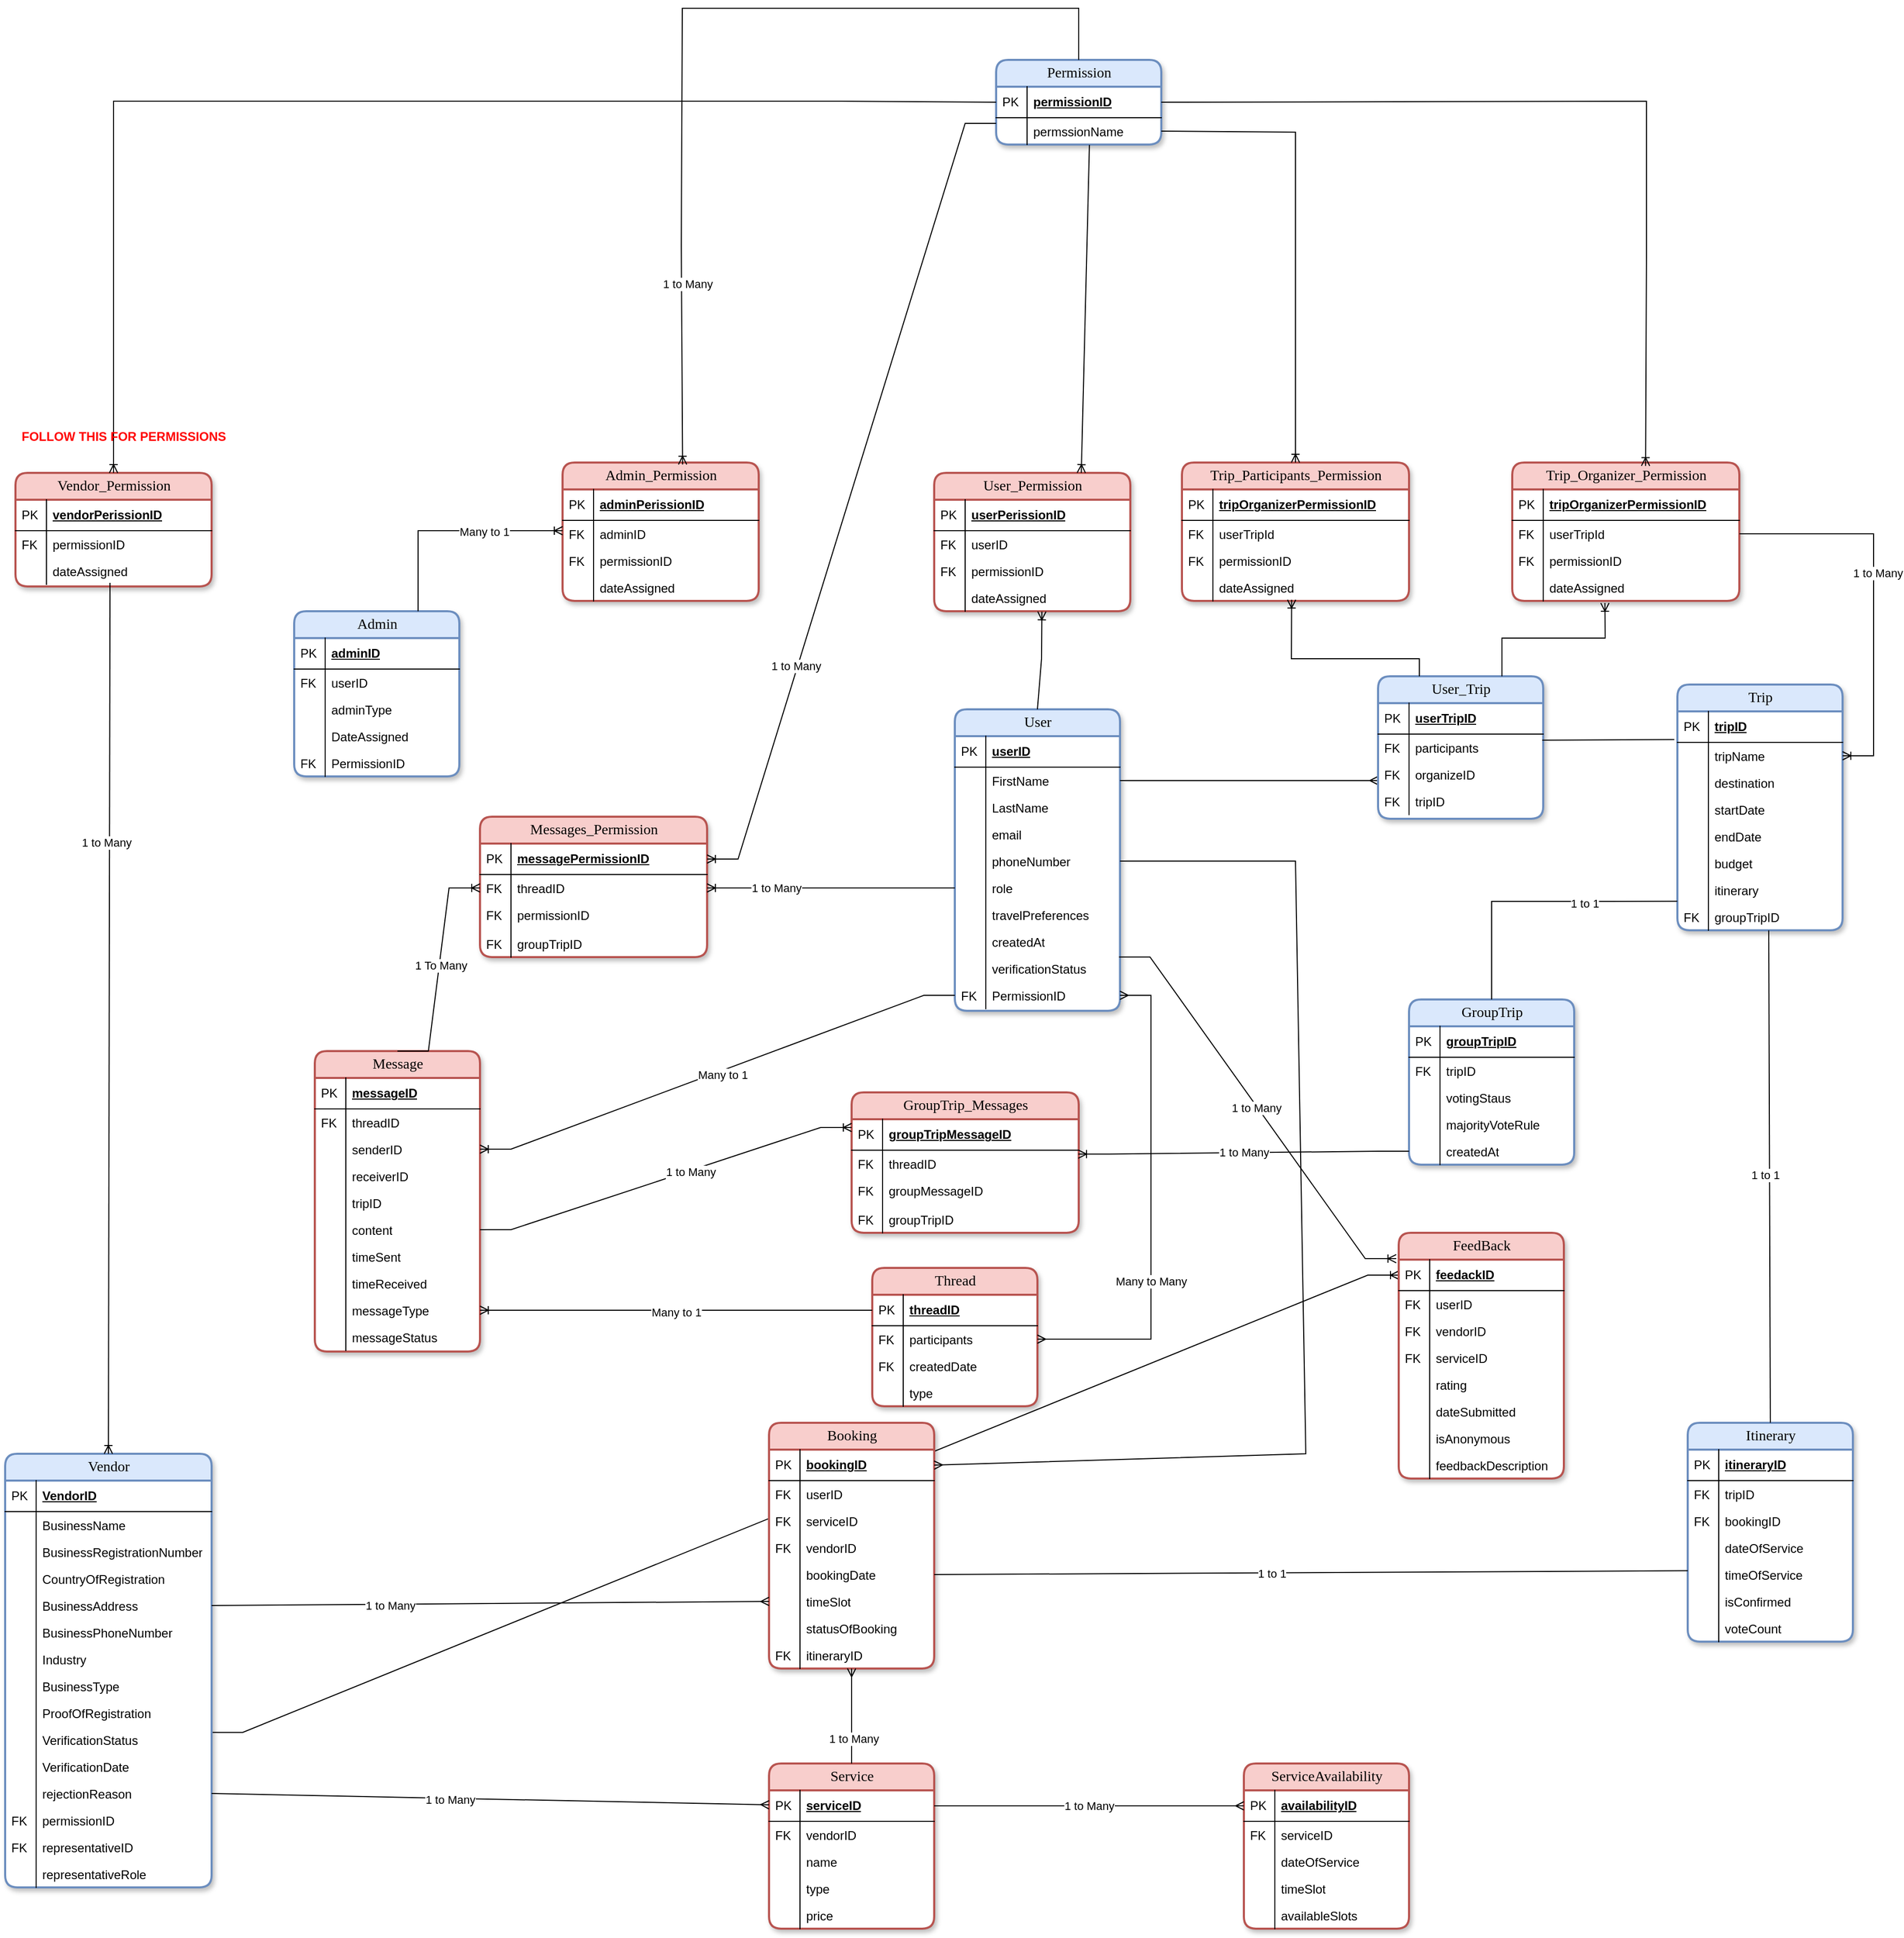 <mxfile version="24.7.17">
  <diagram name="Page-1" id="e56a1550-8fbb-45ad-956c-1786394a9013">
    <mxGraphModel dx="3400" dy="718" grid="1" gridSize="10" guides="1" tooltips="1" connect="1" arrows="1" fold="1" page="1" pageScale="1" pageWidth="1100" pageHeight="850" background="none" math="0" shadow="0">
      <root>
        <mxCell id="0" />
        <mxCell id="1" parent="0" />
        <mxCell id="_WXVcG3klpl49IS9mG5v-21" value="" style="edgeStyle=entityRelationEdgeStyle;fontSize=12;html=1;endArrow=ERoneToMany;rounded=0;entryX=0;entryY=0.5;entryDx=0;entryDy=0;exitX=1.001;exitY=0.224;exitDx=0;exitDy=0;exitPerimeter=0;" parent="1" source="da-OX71VhK_KM451tiAs-55" target="_WXVcG3klpl49IS9mG5v-2" edge="1">
          <mxGeometry width="100" height="100" relative="1" as="geometry">
            <mxPoint x="-1180" y="1710" as="sourcePoint" />
            <mxPoint x="-32" y="1261" as="targetPoint" />
            <Array as="points">
              <mxPoint x="120" y="1110" />
              <mxPoint x="-610" y="1400" />
              <mxPoint x="180" y="1060" />
              <mxPoint x="-120" y="1070" />
              <mxPoint x="-90" y="1030" />
            </Array>
          </mxGeometry>
        </mxCell>
        <mxCell id="_WXVcG3klpl49IS9mG5v-22" value="1 to Many" style="edgeLabel;html=1;align=center;verticalAlign=middle;resizable=0;points=[];" parent="_WXVcG3klpl49IS9mG5v-21" vertex="1" connectable="0">
          <mxGeometry x="-0.002" y="-1" relative="1" as="geometry">
            <mxPoint as="offset" />
          </mxGeometry>
        </mxCell>
        <mxCell id="2e49270ec7c68f3f-80" value="User" style="swimlane;html=1;fontStyle=0;childLayout=stackLayout;horizontal=1;startSize=26;fillColor=#dae8fc;horizontalStack=0;resizeParent=1;resizeLast=0;collapsible=1;marginBottom=0;swimlaneFillColor=default;align=center;rounded=1;shadow=1;comic=0;labelBackgroundColor=none;strokeWidth=2;fontFamily=Verdana;fontSize=14;strokeColor=#6c8ebf;glass=0;" parent="1" vertex="1">
          <mxGeometry x="-470" y="719" width="160" height="292" as="geometry">
            <mxRectangle x="-40" y="830" width="70" height="30" as="alternateBounds" />
          </mxGeometry>
        </mxCell>
        <mxCell id="2e49270ec7c68f3f-81" value="userID" style="shape=partialRectangle;top=0;left=0;right=0;bottom=1;html=1;align=left;verticalAlign=middle;fillColor=none;spacingLeft=34;spacingRight=4;whiteSpace=wrap;overflow=hidden;rotatable=0;points=[[0,0.5],[1,0.5]];portConstraint=eastwest;dropTarget=0;fontStyle=5;" parent="2e49270ec7c68f3f-80" vertex="1">
          <mxGeometry y="26" width="160" height="30" as="geometry" />
        </mxCell>
        <mxCell id="2e49270ec7c68f3f-82" value="PK" style="shape=partialRectangle;top=0;left=0;bottom=0;html=1;fillColor=none;align=left;verticalAlign=middle;spacingLeft=4;spacingRight=4;whiteSpace=wrap;overflow=hidden;rotatable=0;points=[];portConstraint=eastwest;part=1;" parent="2e49270ec7c68f3f-81" vertex="1" connectable="0">
          <mxGeometry width="30" height="30" as="geometry" />
        </mxCell>
        <mxCell id="2e49270ec7c68f3f-83" value="FirstName" style="shape=partialRectangle;top=0;left=0;right=0;bottom=0;html=1;align=left;verticalAlign=top;fillColor=none;spacingLeft=34;spacingRight=4;whiteSpace=wrap;overflow=hidden;rotatable=0;points=[[0,0.5],[1,0.5]];portConstraint=eastwest;dropTarget=0;strokeColor=#dbe8fc;" parent="2e49270ec7c68f3f-80" vertex="1">
          <mxGeometry y="56" width="160" height="26" as="geometry" />
        </mxCell>
        <mxCell id="2e49270ec7c68f3f-84" value="" style="shape=partialRectangle;top=0;left=0;bottom=0;html=1;fillColor=none;align=left;verticalAlign=top;spacingLeft=4;spacingRight=4;whiteSpace=wrap;overflow=hidden;rotatable=0;points=[];portConstraint=eastwest;part=1;" parent="2e49270ec7c68f3f-83" vertex="1" connectable="0">
          <mxGeometry width="30" height="26" as="geometry" />
        </mxCell>
        <mxCell id="2e49270ec7c68f3f-85" value="LastName" style="shape=partialRectangle;top=0;left=0;right=0;bottom=0;html=1;align=left;verticalAlign=top;fillColor=none;spacingLeft=34;spacingRight=4;whiteSpace=wrap;overflow=hidden;rotatable=0;points=[[0,0.5],[1,0.5]];portConstraint=eastwest;dropTarget=0;" parent="2e49270ec7c68f3f-80" vertex="1">
          <mxGeometry y="82" width="160" height="26" as="geometry" />
        </mxCell>
        <mxCell id="2e49270ec7c68f3f-86" value="" style="shape=partialRectangle;top=0;left=0;bottom=0;html=1;fillColor=none;align=left;verticalAlign=top;spacingLeft=4;spacingRight=4;whiteSpace=wrap;overflow=hidden;rotatable=0;points=[];portConstraint=eastwest;part=1;" parent="2e49270ec7c68f3f-85" vertex="1" connectable="0">
          <mxGeometry width="30" height="26" as="geometry" />
        </mxCell>
        <mxCell id="2e49270ec7c68f3f-87" value="email" style="shape=partialRectangle;top=0;left=0;right=0;bottom=0;html=1;align=left;verticalAlign=top;fillColor=none;spacingLeft=34;spacingRight=4;whiteSpace=wrap;overflow=hidden;rotatable=0;points=[[0,0.5],[1,0.5]];portConstraint=eastwest;dropTarget=0;" parent="2e49270ec7c68f3f-80" vertex="1">
          <mxGeometry y="108" width="160" height="26" as="geometry" />
        </mxCell>
        <mxCell id="2e49270ec7c68f3f-88" value="" style="shape=partialRectangle;top=0;left=0;bottom=0;html=1;fillColor=none;align=left;verticalAlign=top;spacingLeft=4;spacingRight=4;whiteSpace=wrap;overflow=hidden;rotatable=0;points=[];portConstraint=eastwest;part=1;" parent="2e49270ec7c68f3f-87" vertex="1" connectable="0">
          <mxGeometry width="30" height="26" as="geometry" />
        </mxCell>
        <mxCell id="da-OX71VhK_KM451tiAs-1" value="phoneNumber" style="shape=partialRectangle;top=0;left=0;right=0;bottom=0;html=1;align=left;verticalAlign=top;fillColor=none;spacingLeft=34;spacingRight=4;whiteSpace=wrap;overflow=hidden;rotatable=0;points=[[0,0.5],[1,0.5]];portConstraint=eastwest;dropTarget=0;" parent="2e49270ec7c68f3f-80" vertex="1">
          <mxGeometry y="134" width="160" height="26" as="geometry" />
        </mxCell>
        <mxCell id="da-OX71VhK_KM451tiAs-2" value="" style="shape=partialRectangle;top=0;left=0;bottom=0;html=1;fillColor=none;align=left;verticalAlign=top;spacingLeft=4;spacingRight=4;whiteSpace=wrap;overflow=hidden;rotatable=0;points=[];portConstraint=eastwest;part=1;" parent="da-OX71VhK_KM451tiAs-1" vertex="1" connectable="0">
          <mxGeometry width="30" height="26" as="geometry" />
        </mxCell>
        <mxCell id="da-OX71VhK_KM451tiAs-3" value="role" style="shape=partialRectangle;top=0;left=0;right=0;bottom=0;html=1;align=left;verticalAlign=top;fillColor=none;spacingLeft=34;spacingRight=4;whiteSpace=wrap;overflow=hidden;rotatable=0;points=[[0,0.5],[1,0.5]];portConstraint=eastwest;dropTarget=0;" parent="2e49270ec7c68f3f-80" vertex="1">
          <mxGeometry y="160" width="160" height="26" as="geometry" />
        </mxCell>
        <mxCell id="da-OX71VhK_KM451tiAs-4" value="" style="shape=partialRectangle;top=0;left=0;bottom=0;html=1;fillColor=none;align=left;verticalAlign=top;spacingLeft=4;spacingRight=4;whiteSpace=wrap;overflow=hidden;rotatable=0;points=[];portConstraint=eastwest;part=1;" parent="da-OX71VhK_KM451tiAs-3" vertex="1" connectable="0">
          <mxGeometry width="30" height="26" as="geometry" />
        </mxCell>
        <mxCell id="da-OX71VhK_KM451tiAs-5" value="travelPreferences" style="shape=partialRectangle;top=0;left=0;right=0;bottom=0;html=1;align=left;verticalAlign=top;fillColor=none;spacingLeft=34;spacingRight=4;whiteSpace=wrap;overflow=hidden;rotatable=0;points=[[0,0.5],[1,0.5]];portConstraint=eastwest;dropTarget=0;" parent="2e49270ec7c68f3f-80" vertex="1">
          <mxGeometry y="186" width="160" height="26" as="geometry" />
        </mxCell>
        <mxCell id="da-OX71VhK_KM451tiAs-6" value="" style="shape=partialRectangle;top=0;left=0;bottom=0;html=1;fillColor=none;align=left;verticalAlign=top;spacingLeft=4;spacingRight=4;whiteSpace=wrap;overflow=hidden;rotatable=0;points=[];portConstraint=eastwest;part=1;" parent="da-OX71VhK_KM451tiAs-5" vertex="1" connectable="0">
          <mxGeometry width="30" height="26" as="geometry" />
        </mxCell>
        <mxCell id="da-OX71VhK_KM451tiAs-7" value="createdAt" style="shape=partialRectangle;top=0;left=0;right=0;bottom=0;html=1;align=left;verticalAlign=top;fillColor=none;spacingLeft=34;spacingRight=4;whiteSpace=wrap;overflow=hidden;rotatable=0;points=[[0,0.5],[1,0.5]];portConstraint=eastwest;dropTarget=0;" parent="2e49270ec7c68f3f-80" vertex="1">
          <mxGeometry y="212" width="160" height="26" as="geometry" />
        </mxCell>
        <mxCell id="da-OX71VhK_KM451tiAs-8" value="" style="shape=partialRectangle;top=0;left=0;bottom=0;html=1;fillColor=none;align=left;verticalAlign=top;spacingLeft=4;spacingRight=4;whiteSpace=wrap;overflow=hidden;rotatable=0;points=[];portConstraint=eastwest;part=1;" parent="da-OX71VhK_KM451tiAs-7" vertex="1" connectable="0">
          <mxGeometry width="30" height="26" as="geometry" />
        </mxCell>
        <mxCell id="da-OX71VhK_KM451tiAs-9" value="verificationStatus" style="shape=partialRectangle;top=0;left=0;right=0;bottom=0;html=1;align=left;verticalAlign=top;fillColor=none;spacingLeft=34;spacingRight=4;whiteSpace=wrap;overflow=hidden;rotatable=0;points=[[0,0.5],[1,0.5]];portConstraint=eastwest;dropTarget=0;" parent="2e49270ec7c68f3f-80" vertex="1">
          <mxGeometry y="238" width="160" height="26" as="geometry" />
        </mxCell>
        <mxCell id="da-OX71VhK_KM451tiAs-10" value="" style="shape=partialRectangle;top=0;left=0;bottom=0;html=1;fillColor=none;align=left;verticalAlign=top;spacingLeft=4;spacingRight=4;whiteSpace=wrap;overflow=hidden;rotatable=0;points=[];portConstraint=eastwest;part=1;" parent="da-OX71VhK_KM451tiAs-9" vertex="1" connectable="0">
          <mxGeometry width="30" height="26" as="geometry" />
        </mxCell>
        <mxCell id="da-OX71VhK_KM451tiAs-11" value="PermissionID" style="shape=partialRectangle;top=0;left=0;right=0;bottom=0;html=1;align=left;verticalAlign=top;fillColor=none;spacingLeft=34;spacingRight=4;whiteSpace=wrap;overflow=hidden;rotatable=0;points=[[0,0.5],[1,0.5]];portConstraint=eastwest;dropTarget=0;" parent="2e49270ec7c68f3f-80" vertex="1">
          <mxGeometry y="264" width="160" height="26" as="geometry" />
        </mxCell>
        <mxCell id="da-OX71VhK_KM451tiAs-12" value="FK" style="shape=partialRectangle;top=0;left=0;bottom=0;html=1;fillColor=none;align=left;verticalAlign=top;spacingLeft=4;spacingRight=4;whiteSpace=wrap;overflow=hidden;rotatable=0;points=[];portConstraint=eastwest;part=1;" parent="da-OX71VhK_KM451tiAs-11" vertex="1" connectable="0">
          <mxGeometry width="30" height="26" as="geometry" />
        </mxCell>
        <mxCell id="da-OX71VhK_KM451tiAs-15" value="Vendor" style="swimlane;html=1;fontStyle=0;childLayout=stackLayout;horizontal=1;startSize=26;fillColor=#dae8fc;horizontalStack=0;resizeParent=1;resizeLast=0;collapsible=1;marginBottom=0;swimlaneFillColor=#ffffff;align=center;rounded=1;shadow=1;comic=0;labelBackgroundColor=none;strokeWidth=2;fontFamily=Verdana;fontSize=14;strokeColor=#6c8ebf;" parent="1" vertex="1">
          <mxGeometry x="-1390" y="1440" width="200" height="420" as="geometry">
            <mxRectangle x="90" y="870" width="70" height="30" as="alternateBounds" />
          </mxGeometry>
        </mxCell>
        <mxCell id="da-OX71VhK_KM451tiAs-16" value="VendorID" style="shape=partialRectangle;top=0;left=0;right=0;bottom=1;html=1;align=left;verticalAlign=middle;fillColor=none;spacingLeft=34;spacingRight=4;whiteSpace=wrap;overflow=hidden;rotatable=0;points=[[0,0.5],[1,0.5]];portConstraint=eastwest;dropTarget=0;fontStyle=5;" parent="da-OX71VhK_KM451tiAs-15" vertex="1">
          <mxGeometry y="26" width="200" height="30" as="geometry" />
        </mxCell>
        <mxCell id="da-OX71VhK_KM451tiAs-17" value="PK" style="shape=partialRectangle;top=0;left=0;bottom=0;html=1;fillColor=none;align=left;verticalAlign=middle;spacingLeft=4;spacingRight=4;whiteSpace=wrap;overflow=hidden;rotatable=0;points=[];portConstraint=eastwest;part=1;" parent="da-OX71VhK_KM451tiAs-16" vertex="1" connectable="0">
          <mxGeometry width="30" height="30" as="geometry" />
        </mxCell>
        <mxCell id="da-OX71VhK_KM451tiAs-18" value="BusinessName&lt;span style=&quot;white-space: pre;&quot;&gt;&#x9;&lt;/span&gt;&lt;span style=&quot;white-space: pre;&quot;&gt;&#x9;&lt;/span&gt;" style="shape=partialRectangle;top=0;left=0;right=0;bottom=0;html=1;align=left;verticalAlign=top;fillColor=none;spacingLeft=34;spacingRight=4;whiteSpace=wrap;overflow=hidden;rotatable=0;points=[[0,0.5],[1,0.5]];portConstraint=eastwest;dropTarget=0;" parent="da-OX71VhK_KM451tiAs-15" vertex="1">
          <mxGeometry y="56" width="200" height="26" as="geometry" />
        </mxCell>
        <mxCell id="da-OX71VhK_KM451tiAs-19" value="" style="shape=partialRectangle;top=0;left=0;bottom=0;html=1;fillColor=none;align=left;verticalAlign=top;spacingLeft=4;spacingRight=4;whiteSpace=wrap;overflow=hidden;rotatable=0;points=[];portConstraint=eastwest;part=1;" parent="da-OX71VhK_KM451tiAs-18" vertex="1" connectable="0">
          <mxGeometry width="30" height="26" as="geometry" />
        </mxCell>
        <mxCell id="da-OX71VhK_KM451tiAs-20" value="BusinessRegistrationNumber" style="shape=partialRectangle;top=0;left=0;right=0;bottom=0;html=1;align=left;verticalAlign=top;fillColor=none;spacingLeft=34;spacingRight=4;whiteSpace=wrap;overflow=hidden;rotatable=0;points=[[0,0.5],[1,0.5]];portConstraint=eastwest;dropTarget=0;" parent="da-OX71VhK_KM451tiAs-15" vertex="1">
          <mxGeometry y="82" width="200" height="26" as="geometry" />
        </mxCell>
        <mxCell id="da-OX71VhK_KM451tiAs-21" value="" style="shape=partialRectangle;top=0;left=0;bottom=0;html=1;fillColor=none;align=left;verticalAlign=top;spacingLeft=4;spacingRight=4;whiteSpace=wrap;overflow=hidden;rotatable=0;points=[];portConstraint=eastwest;part=1;" parent="da-OX71VhK_KM451tiAs-20" vertex="1" connectable="0">
          <mxGeometry width="30" height="26" as="geometry" />
        </mxCell>
        <mxCell id="da-OX71VhK_KM451tiAs-22" value="CountryOfRegistration" style="shape=partialRectangle;top=0;left=0;right=0;bottom=0;html=1;align=left;verticalAlign=top;fillColor=none;spacingLeft=34;spacingRight=4;whiteSpace=wrap;overflow=hidden;rotatable=0;points=[[0,0.5],[1,0.5]];portConstraint=eastwest;dropTarget=0;" parent="da-OX71VhK_KM451tiAs-15" vertex="1">
          <mxGeometry y="108" width="200" height="26" as="geometry" />
        </mxCell>
        <mxCell id="da-OX71VhK_KM451tiAs-23" value="" style="shape=partialRectangle;top=0;left=0;bottom=0;html=1;fillColor=none;align=left;verticalAlign=top;spacingLeft=4;spacingRight=4;whiteSpace=wrap;overflow=hidden;rotatable=0;points=[];portConstraint=eastwest;part=1;" parent="da-OX71VhK_KM451tiAs-22" vertex="1" connectable="0">
          <mxGeometry width="30" height="26" as="geometry" />
        </mxCell>
        <mxCell id="da-OX71VhK_KM451tiAs-45" value="BusinessAddress" style="shape=partialRectangle;top=0;left=0;right=0;bottom=0;html=1;align=left;verticalAlign=top;fillColor=none;spacingLeft=34;spacingRight=4;whiteSpace=wrap;overflow=hidden;rotatable=0;points=[[0,0.5],[1,0.5]];portConstraint=eastwest;dropTarget=0;" parent="da-OX71VhK_KM451tiAs-15" vertex="1">
          <mxGeometry y="134" width="200" height="26" as="geometry" />
        </mxCell>
        <mxCell id="da-OX71VhK_KM451tiAs-46" value="" style="shape=partialRectangle;top=0;left=0;bottom=0;html=1;fillColor=none;align=left;verticalAlign=top;spacingLeft=4;spacingRight=4;whiteSpace=wrap;overflow=hidden;rotatable=0;points=[];portConstraint=eastwest;part=1;" parent="da-OX71VhK_KM451tiAs-45" vertex="1" connectable="0">
          <mxGeometry width="30" height="26" as="geometry" />
        </mxCell>
        <mxCell id="da-OX71VhK_KM451tiAs-47" value="BusinessPhoneNumber" style="shape=partialRectangle;top=0;left=0;right=0;bottom=0;html=1;align=left;verticalAlign=top;fillColor=none;spacingLeft=34;spacingRight=4;whiteSpace=wrap;overflow=hidden;rotatable=0;points=[[0,0.5],[1,0.5]];portConstraint=eastwest;dropTarget=0;" parent="da-OX71VhK_KM451tiAs-15" vertex="1">
          <mxGeometry y="160" width="200" height="26" as="geometry" />
        </mxCell>
        <mxCell id="da-OX71VhK_KM451tiAs-48" value="" style="shape=partialRectangle;top=0;left=0;bottom=0;html=1;fillColor=none;align=left;verticalAlign=top;spacingLeft=4;spacingRight=4;whiteSpace=wrap;overflow=hidden;rotatable=0;points=[];portConstraint=eastwest;part=1;" parent="da-OX71VhK_KM451tiAs-47" vertex="1" connectable="0">
          <mxGeometry width="30" height="26" as="geometry" />
        </mxCell>
        <mxCell id="da-OX71VhK_KM451tiAs-49" value="Industry" style="shape=partialRectangle;top=0;left=0;right=0;bottom=0;html=1;align=left;verticalAlign=top;fillColor=none;spacingLeft=34;spacingRight=4;whiteSpace=wrap;overflow=hidden;rotatable=0;points=[[0,0.5],[1,0.5]];portConstraint=eastwest;dropTarget=0;" parent="da-OX71VhK_KM451tiAs-15" vertex="1">
          <mxGeometry y="186" width="200" height="26" as="geometry" />
        </mxCell>
        <mxCell id="da-OX71VhK_KM451tiAs-50" value="" style="shape=partialRectangle;top=0;left=0;bottom=0;html=1;fillColor=none;align=left;verticalAlign=top;spacingLeft=4;spacingRight=4;whiteSpace=wrap;overflow=hidden;rotatable=0;points=[];portConstraint=eastwest;part=1;" parent="da-OX71VhK_KM451tiAs-49" vertex="1" connectable="0">
          <mxGeometry width="30" height="26" as="geometry" />
        </mxCell>
        <mxCell id="da-OX71VhK_KM451tiAs-51" value="BusinessType" style="shape=partialRectangle;top=0;left=0;right=0;bottom=0;html=1;align=left;verticalAlign=top;fillColor=none;spacingLeft=34;spacingRight=4;whiteSpace=wrap;overflow=hidden;rotatable=0;points=[[0,0.5],[1,0.5]];portConstraint=eastwest;dropTarget=0;" parent="da-OX71VhK_KM451tiAs-15" vertex="1">
          <mxGeometry y="212" width="200" height="26" as="geometry" />
        </mxCell>
        <mxCell id="da-OX71VhK_KM451tiAs-52" value="" style="shape=partialRectangle;top=0;left=0;bottom=0;html=1;fillColor=none;align=left;verticalAlign=top;spacingLeft=4;spacingRight=4;whiteSpace=wrap;overflow=hidden;rotatable=0;points=[];portConstraint=eastwest;part=1;" parent="da-OX71VhK_KM451tiAs-51" vertex="1" connectable="0">
          <mxGeometry width="30" height="26" as="geometry" />
        </mxCell>
        <mxCell id="da-OX71VhK_KM451tiAs-53" value="ProofOfRegistration" style="shape=partialRectangle;top=0;left=0;right=0;bottom=0;html=1;align=left;verticalAlign=top;fillColor=none;spacingLeft=34;spacingRight=4;whiteSpace=wrap;overflow=hidden;rotatable=0;points=[[0,0.5],[1,0.5]];portConstraint=eastwest;dropTarget=0;" parent="da-OX71VhK_KM451tiAs-15" vertex="1">
          <mxGeometry y="238" width="200" height="26" as="geometry" />
        </mxCell>
        <mxCell id="da-OX71VhK_KM451tiAs-54" value="" style="shape=partialRectangle;top=0;left=0;bottom=0;html=1;fillColor=none;align=left;verticalAlign=top;spacingLeft=4;spacingRight=4;whiteSpace=wrap;overflow=hidden;rotatable=0;points=[];portConstraint=eastwest;part=1;" parent="da-OX71VhK_KM451tiAs-53" vertex="1" connectable="0">
          <mxGeometry width="30" height="26" as="geometry" />
        </mxCell>
        <mxCell id="da-OX71VhK_KM451tiAs-55" value="VerificationStatus" style="shape=partialRectangle;top=0;left=0;right=0;bottom=0;html=1;align=left;verticalAlign=top;fillColor=none;spacingLeft=34;spacingRight=4;whiteSpace=wrap;overflow=hidden;rotatable=0;points=[[0,0.5],[1,0.5]];portConstraint=eastwest;dropTarget=0;" parent="da-OX71VhK_KM451tiAs-15" vertex="1">
          <mxGeometry y="264" width="200" height="26" as="geometry" />
        </mxCell>
        <mxCell id="da-OX71VhK_KM451tiAs-56" value="" style="shape=partialRectangle;top=0;left=0;bottom=0;html=1;fillColor=none;align=left;verticalAlign=top;spacingLeft=4;spacingRight=4;whiteSpace=wrap;overflow=hidden;rotatable=0;points=[];portConstraint=eastwest;part=1;" parent="da-OX71VhK_KM451tiAs-55" vertex="1" connectable="0">
          <mxGeometry width="30" height="26" as="geometry" />
        </mxCell>
        <mxCell id="da-OX71VhK_KM451tiAs-57" value="VerificationDate" style="shape=partialRectangle;top=0;left=0;right=0;bottom=0;html=1;align=left;verticalAlign=top;fillColor=none;spacingLeft=34;spacingRight=4;whiteSpace=wrap;overflow=hidden;rotatable=0;points=[[0,0.5],[1,0.5]];portConstraint=eastwest;dropTarget=0;" parent="da-OX71VhK_KM451tiAs-15" vertex="1">
          <mxGeometry y="290" width="200" height="26" as="geometry" />
        </mxCell>
        <mxCell id="da-OX71VhK_KM451tiAs-58" value="" style="shape=partialRectangle;top=0;left=0;bottom=0;html=1;fillColor=none;align=left;verticalAlign=top;spacingLeft=4;spacingRight=4;whiteSpace=wrap;overflow=hidden;rotatable=0;points=[];portConstraint=eastwest;part=1;" parent="da-OX71VhK_KM451tiAs-57" vertex="1" connectable="0">
          <mxGeometry width="30" height="26" as="geometry" />
        </mxCell>
        <mxCell id="da-OX71VhK_KM451tiAs-59" value="rejectionReason" style="shape=partialRectangle;top=0;left=0;right=0;bottom=0;html=1;align=left;verticalAlign=top;fillColor=none;spacingLeft=34;spacingRight=4;whiteSpace=wrap;overflow=hidden;rotatable=0;points=[[0,0.5],[1,0.5]];portConstraint=eastwest;dropTarget=0;" parent="da-OX71VhK_KM451tiAs-15" vertex="1">
          <mxGeometry y="316" width="200" height="26" as="geometry" />
        </mxCell>
        <mxCell id="da-OX71VhK_KM451tiAs-60" value="" style="shape=partialRectangle;top=0;left=0;bottom=0;html=1;fillColor=none;align=left;verticalAlign=top;spacingLeft=4;spacingRight=4;whiteSpace=wrap;overflow=hidden;rotatable=0;points=[];portConstraint=eastwest;part=1;" parent="da-OX71VhK_KM451tiAs-59" vertex="1" connectable="0">
          <mxGeometry width="30" height="26" as="geometry" />
        </mxCell>
        <mxCell id="da-OX71VhK_KM451tiAs-61" value="permissionID" style="shape=partialRectangle;top=0;left=0;right=0;bottom=0;html=1;align=left;verticalAlign=top;fillColor=none;spacingLeft=34;spacingRight=4;whiteSpace=wrap;overflow=hidden;rotatable=0;points=[[0,0.5],[1,0.5]];portConstraint=eastwest;dropTarget=0;" parent="da-OX71VhK_KM451tiAs-15" vertex="1">
          <mxGeometry y="342" width="200" height="26" as="geometry" />
        </mxCell>
        <mxCell id="da-OX71VhK_KM451tiAs-62" value="FK" style="shape=partialRectangle;top=0;left=0;bottom=0;html=1;fillColor=none;align=left;verticalAlign=top;spacingLeft=4;spacingRight=4;whiteSpace=wrap;overflow=hidden;rotatable=0;points=[];portConstraint=eastwest;part=1;" parent="da-OX71VhK_KM451tiAs-61" vertex="1" connectable="0">
          <mxGeometry width="30" height="26" as="geometry" />
        </mxCell>
        <mxCell id="da-OX71VhK_KM451tiAs-63" value="representativeID" style="shape=partialRectangle;top=0;left=0;right=0;bottom=0;html=1;align=left;verticalAlign=top;fillColor=none;spacingLeft=34;spacingRight=4;whiteSpace=wrap;overflow=hidden;rotatable=0;points=[[0,0.5],[1,0.5]];portConstraint=eastwest;dropTarget=0;" parent="da-OX71VhK_KM451tiAs-15" vertex="1">
          <mxGeometry y="368" width="200" height="26" as="geometry" />
        </mxCell>
        <mxCell id="da-OX71VhK_KM451tiAs-64" value="FK" style="shape=partialRectangle;top=0;left=0;bottom=0;html=1;fillColor=none;align=left;verticalAlign=top;spacingLeft=4;spacingRight=4;whiteSpace=wrap;overflow=hidden;rotatable=0;points=[];portConstraint=eastwest;part=1;" parent="da-OX71VhK_KM451tiAs-63" vertex="1" connectable="0">
          <mxGeometry width="30" height="26" as="geometry" />
        </mxCell>
        <mxCell id="da-OX71VhK_KM451tiAs-65" value="representativeRole" style="shape=partialRectangle;top=0;left=0;right=0;bottom=0;html=1;align=left;verticalAlign=top;fillColor=none;spacingLeft=34;spacingRight=4;whiteSpace=wrap;overflow=hidden;rotatable=0;points=[[0,0.5],[1,0.5]];portConstraint=eastwest;dropTarget=0;" parent="da-OX71VhK_KM451tiAs-15" vertex="1">
          <mxGeometry y="394" width="200" height="26" as="geometry" />
        </mxCell>
        <mxCell id="da-OX71VhK_KM451tiAs-66" value="" style="shape=partialRectangle;top=0;left=0;bottom=0;html=1;fillColor=none;align=left;verticalAlign=top;spacingLeft=4;spacingRight=4;whiteSpace=wrap;overflow=hidden;rotatable=0;points=[];portConstraint=eastwest;part=1;" parent="da-OX71VhK_KM451tiAs-65" vertex="1" connectable="0">
          <mxGeometry width="30" height="26" as="geometry" />
        </mxCell>
        <mxCell id="da-OX71VhK_KM451tiAs-36" value="Admin" style="swimlane;html=1;fontStyle=0;childLayout=stackLayout;horizontal=1;startSize=26;fillColor=#dae8fc;horizontalStack=0;resizeParent=1;resizeLast=0;collapsible=1;marginBottom=0;swimlaneFillColor=#ffffff;align=center;rounded=1;shadow=1;comic=0;labelBackgroundColor=none;strokeWidth=2;fontFamily=Verdana;fontSize=14;strokeColor=#6c8ebf;" parent="1" vertex="1">
          <mxGeometry x="-1110" y="624" width="160" height="160" as="geometry">
            <mxRectangle x="90" y="870" width="70" height="30" as="alternateBounds" />
          </mxGeometry>
        </mxCell>
        <mxCell id="da-OX71VhK_KM451tiAs-37" value="adminID" style="shape=partialRectangle;top=0;left=0;right=0;bottom=1;html=1;align=left;verticalAlign=middle;fillColor=none;spacingLeft=34;spacingRight=4;whiteSpace=wrap;overflow=hidden;rotatable=0;points=[[0,0.5],[1,0.5]];portConstraint=eastwest;dropTarget=0;fontStyle=5;" parent="da-OX71VhK_KM451tiAs-36" vertex="1">
          <mxGeometry y="26" width="160" height="30" as="geometry" />
        </mxCell>
        <mxCell id="da-OX71VhK_KM451tiAs-38" value="PK" style="shape=partialRectangle;top=0;left=0;bottom=0;html=1;fillColor=none;align=left;verticalAlign=middle;spacingLeft=4;spacingRight=4;whiteSpace=wrap;overflow=hidden;rotatable=0;points=[];portConstraint=eastwest;part=1;" parent="da-OX71VhK_KM451tiAs-37" vertex="1" connectable="0">
          <mxGeometry width="30" height="30" as="geometry" />
        </mxCell>
        <mxCell id="da-OX71VhK_KM451tiAs-39" value="userID" style="shape=partialRectangle;top=0;left=0;right=0;bottom=0;html=1;align=left;verticalAlign=top;fillColor=none;spacingLeft=34;spacingRight=4;whiteSpace=wrap;overflow=hidden;rotatable=0;points=[[0,0.5],[1,0.5]];portConstraint=eastwest;dropTarget=0;" parent="da-OX71VhK_KM451tiAs-36" vertex="1">
          <mxGeometry y="56" width="160" height="26" as="geometry" />
        </mxCell>
        <mxCell id="da-OX71VhK_KM451tiAs-40" value="FK" style="shape=partialRectangle;top=0;left=0;bottom=0;html=1;fillColor=none;align=left;verticalAlign=top;spacingLeft=4;spacingRight=4;whiteSpace=wrap;overflow=hidden;rotatable=0;points=[];portConstraint=eastwest;part=1;" parent="da-OX71VhK_KM451tiAs-39" vertex="1" connectable="0">
          <mxGeometry width="30" height="26" as="geometry" />
        </mxCell>
        <mxCell id="da-OX71VhK_KM451tiAs-41" value="adminType" style="shape=partialRectangle;top=0;left=0;right=0;bottom=0;html=1;align=left;verticalAlign=top;fillColor=none;spacingLeft=34;spacingRight=4;whiteSpace=wrap;overflow=hidden;rotatable=0;points=[[0,0.5],[1,0.5]];portConstraint=eastwest;dropTarget=0;" parent="da-OX71VhK_KM451tiAs-36" vertex="1">
          <mxGeometry y="82" width="160" height="26" as="geometry" />
        </mxCell>
        <mxCell id="da-OX71VhK_KM451tiAs-42" value="" style="shape=partialRectangle;top=0;left=0;bottom=0;html=1;fillColor=none;align=left;verticalAlign=top;spacingLeft=4;spacingRight=4;whiteSpace=wrap;overflow=hidden;rotatable=0;points=[];portConstraint=eastwest;part=1;" parent="da-OX71VhK_KM451tiAs-41" vertex="1" connectable="0">
          <mxGeometry width="30" height="26" as="geometry" />
        </mxCell>
        <mxCell id="da-OX71VhK_KM451tiAs-43" value="DateAssigned" style="shape=partialRectangle;top=0;left=0;right=0;bottom=0;html=1;align=left;verticalAlign=top;fillColor=none;spacingLeft=34;spacingRight=4;whiteSpace=wrap;overflow=hidden;rotatable=0;points=[[0,0.5],[1,0.5]];portConstraint=eastwest;dropTarget=0;" parent="da-OX71VhK_KM451tiAs-36" vertex="1">
          <mxGeometry y="108" width="160" height="26" as="geometry" />
        </mxCell>
        <mxCell id="da-OX71VhK_KM451tiAs-44" value="" style="shape=partialRectangle;top=0;left=0;bottom=0;html=1;fillColor=none;align=left;verticalAlign=top;spacingLeft=4;spacingRight=4;whiteSpace=wrap;overflow=hidden;rotatable=0;points=[];portConstraint=eastwest;part=1;" parent="da-OX71VhK_KM451tiAs-43" vertex="1" connectable="0">
          <mxGeometry width="30" height="26" as="geometry" />
        </mxCell>
        <mxCell id="cZxM_yREGPw3xG7ifdbo-132" value="PermissionID" style="shape=partialRectangle;top=0;left=0;right=0;bottom=0;html=1;align=left;verticalAlign=top;fillColor=none;spacingLeft=34;spacingRight=4;whiteSpace=wrap;overflow=hidden;rotatable=0;points=[[0,0.5],[1,0.5]];portConstraint=eastwest;dropTarget=0;" parent="da-OX71VhK_KM451tiAs-36" vertex="1">
          <mxGeometry y="134" width="160" height="26" as="geometry" />
        </mxCell>
        <mxCell id="cZxM_yREGPw3xG7ifdbo-133" value="FK" style="shape=partialRectangle;top=0;left=0;bottom=0;html=1;fillColor=none;align=left;verticalAlign=top;spacingLeft=4;spacingRight=4;whiteSpace=wrap;overflow=hidden;rotatable=0;points=[];portConstraint=eastwest;part=1;" parent="cZxM_yREGPw3xG7ifdbo-132" vertex="1" connectable="0">
          <mxGeometry width="30" height="26" as="geometry" />
        </mxCell>
        <mxCell id="da-OX71VhK_KM451tiAs-67" value="Booking" style="swimlane;html=1;fontStyle=0;childLayout=stackLayout;horizontal=1;startSize=26;fillColor=#f8cecc;horizontalStack=0;resizeParent=1;resizeLast=0;collapsible=1;marginBottom=0;swimlaneFillColor=default;align=center;rounded=1;shadow=1;comic=0;labelBackgroundColor=none;strokeWidth=2;fontFamily=Verdana;fontSize=14;strokeColor=#b85450;glass=0;" parent="1" vertex="1">
          <mxGeometry x="-650" y="1410" width="160" height="238" as="geometry">
            <mxRectangle x="-40" y="830" width="70" height="30" as="alternateBounds" />
          </mxGeometry>
        </mxCell>
        <mxCell id="da-OX71VhK_KM451tiAs-68" value="bookingID" style="shape=partialRectangle;top=0;left=0;right=0;bottom=1;html=1;align=left;verticalAlign=middle;fillColor=none;spacingLeft=34;spacingRight=4;whiteSpace=wrap;overflow=hidden;rotatable=0;points=[[0,0.5],[1,0.5]];portConstraint=eastwest;dropTarget=0;fontStyle=5;" parent="da-OX71VhK_KM451tiAs-67" vertex="1">
          <mxGeometry y="26" width="160" height="30" as="geometry" />
        </mxCell>
        <mxCell id="da-OX71VhK_KM451tiAs-69" value="PK" style="shape=partialRectangle;top=0;left=0;bottom=0;html=1;fillColor=none;align=left;verticalAlign=middle;spacingLeft=4;spacingRight=4;whiteSpace=wrap;overflow=hidden;rotatable=0;points=[];portConstraint=eastwest;part=1;" parent="da-OX71VhK_KM451tiAs-68" vertex="1" connectable="0">
          <mxGeometry width="30" height="30" as="geometry" />
        </mxCell>
        <mxCell id="da-OX71VhK_KM451tiAs-70" value="userID" style="shape=partialRectangle;top=0;left=0;right=0;bottom=0;html=1;align=left;verticalAlign=top;fillColor=none;spacingLeft=34;spacingRight=4;whiteSpace=wrap;overflow=hidden;rotatable=0;points=[[0,0.5],[1,0.5]];portConstraint=eastwest;dropTarget=0;strokeColor=#dbe8fc;" parent="da-OX71VhK_KM451tiAs-67" vertex="1">
          <mxGeometry y="56" width="160" height="26" as="geometry" />
        </mxCell>
        <mxCell id="da-OX71VhK_KM451tiAs-71" value="FK" style="shape=partialRectangle;top=0;left=0;bottom=0;html=1;fillColor=none;align=left;verticalAlign=top;spacingLeft=4;spacingRight=4;whiteSpace=wrap;overflow=hidden;rotatable=0;points=[];portConstraint=eastwest;part=1;" parent="da-OX71VhK_KM451tiAs-70" vertex="1" connectable="0">
          <mxGeometry width="30" height="26" as="geometry" />
        </mxCell>
        <mxCell id="da-OX71VhK_KM451tiAs-72" value="serviceID" style="shape=partialRectangle;top=0;left=0;right=0;bottom=0;html=1;align=left;verticalAlign=top;fillColor=none;spacingLeft=34;spacingRight=4;whiteSpace=wrap;overflow=hidden;rotatable=0;points=[[0,0.5],[1,0.5]];portConstraint=eastwest;dropTarget=0;" parent="da-OX71VhK_KM451tiAs-67" vertex="1">
          <mxGeometry y="82" width="160" height="26" as="geometry" />
        </mxCell>
        <mxCell id="da-OX71VhK_KM451tiAs-73" value="FK" style="shape=partialRectangle;top=0;left=0;bottom=0;html=1;fillColor=none;align=left;verticalAlign=top;spacingLeft=4;spacingRight=4;whiteSpace=wrap;overflow=hidden;rotatable=0;points=[];portConstraint=eastwest;part=1;" parent="da-OX71VhK_KM451tiAs-72" vertex="1" connectable="0">
          <mxGeometry width="30" height="26" as="geometry" />
        </mxCell>
        <mxCell id="da-OX71VhK_KM451tiAs-74" value="vendorID" style="shape=partialRectangle;top=0;left=0;right=0;bottom=0;html=1;align=left;verticalAlign=top;fillColor=none;spacingLeft=34;spacingRight=4;whiteSpace=wrap;overflow=hidden;rotatable=0;points=[[0,0.5],[1,0.5]];portConstraint=eastwest;dropTarget=0;" parent="da-OX71VhK_KM451tiAs-67" vertex="1">
          <mxGeometry y="108" width="160" height="26" as="geometry" />
        </mxCell>
        <mxCell id="da-OX71VhK_KM451tiAs-75" value="FK" style="shape=partialRectangle;top=0;left=0;bottom=0;html=1;fillColor=none;align=left;verticalAlign=top;spacingLeft=4;spacingRight=4;whiteSpace=wrap;overflow=hidden;rotatable=0;points=[];portConstraint=eastwest;part=1;" parent="da-OX71VhK_KM451tiAs-74" vertex="1" connectable="0">
          <mxGeometry width="30" height="26" as="geometry" />
        </mxCell>
        <mxCell id="da-OX71VhK_KM451tiAs-76" value="bookingDate" style="shape=partialRectangle;top=0;left=0;right=0;bottom=0;html=1;align=left;verticalAlign=top;fillColor=none;spacingLeft=34;spacingRight=4;whiteSpace=wrap;overflow=hidden;rotatable=0;points=[[0,0.5],[1,0.5]];portConstraint=eastwest;dropTarget=0;" parent="da-OX71VhK_KM451tiAs-67" vertex="1">
          <mxGeometry y="134" width="160" height="26" as="geometry" />
        </mxCell>
        <mxCell id="da-OX71VhK_KM451tiAs-77" value="" style="shape=partialRectangle;top=0;left=0;bottom=0;html=1;fillColor=none;align=left;verticalAlign=top;spacingLeft=4;spacingRight=4;whiteSpace=wrap;overflow=hidden;rotatable=0;points=[];portConstraint=eastwest;part=1;" parent="da-OX71VhK_KM451tiAs-76" vertex="1" connectable="0">
          <mxGeometry width="30" height="26" as="geometry" />
        </mxCell>
        <mxCell id="da-OX71VhK_KM451tiAs-78" value="timeSlot" style="shape=partialRectangle;top=0;left=0;right=0;bottom=0;html=1;align=left;verticalAlign=top;fillColor=none;spacingLeft=34;spacingRight=4;whiteSpace=wrap;overflow=hidden;rotatable=0;points=[[0,0.5],[1,0.5]];portConstraint=eastwest;dropTarget=0;" parent="da-OX71VhK_KM451tiAs-67" vertex="1">
          <mxGeometry y="160" width="160" height="26" as="geometry" />
        </mxCell>
        <mxCell id="da-OX71VhK_KM451tiAs-79" value="" style="shape=partialRectangle;top=0;left=0;bottom=0;html=1;fillColor=none;align=left;verticalAlign=top;spacingLeft=4;spacingRight=4;whiteSpace=wrap;overflow=hidden;rotatable=0;points=[];portConstraint=eastwest;part=1;" parent="da-OX71VhK_KM451tiAs-78" vertex="1" connectable="0">
          <mxGeometry width="30" height="26" as="geometry" />
        </mxCell>
        <mxCell id="da-OX71VhK_KM451tiAs-82" value="statusOfBooking" style="shape=partialRectangle;top=0;left=0;right=0;bottom=0;html=1;align=left;verticalAlign=top;fillColor=none;spacingLeft=34;spacingRight=4;whiteSpace=wrap;overflow=hidden;rotatable=0;points=[[0,0.5],[1,0.5]];portConstraint=eastwest;dropTarget=0;" parent="da-OX71VhK_KM451tiAs-67" vertex="1">
          <mxGeometry y="186" width="160" height="26" as="geometry" />
        </mxCell>
        <mxCell id="da-OX71VhK_KM451tiAs-83" value="" style="shape=partialRectangle;top=0;left=0;bottom=0;html=1;fillColor=none;align=left;verticalAlign=top;spacingLeft=4;spacingRight=4;whiteSpace=wrap;overflow=hidden;rotatable=0;points=[];portConstraint=eastwest;part=1;" parent="da-OX71VhK_KM451tiAs-82" vertex="1" connectable="0">
          <mxGeometry width="30" height="26" as="geometry" />
        </mxCell>
        <mxCell id="cZxM_yREGPw3xG7ifdbo-86" value="itineraryID" style="shape=partialRectangle;top=0;left=0;right=0;bottom=0;html=1;align=left;verticalAlign=top;fillColor=none;spacingLeft=34;spacingRight=4;whiteSpace=wrap;overflow=hidden;rotatable=0;points=[[0,0.5],[1,0.5]];portConstraint=eastwest;dropTarget=0;" parent="da-OX71VhK_KM451tiAs-67" vertex="1">
          <mxGeometry y="212" width="160" height="26" as="geometry" />
        </mxCell>
        <mxCell id="cZxM_yREGPw3xG7ifdbo-87" value="FK" style="shape=partialRectangle;top=0;left=0;bottom=0;html=1;fillColor=none;align=left;verticalAlign=top;spacingLeft=4;spacingRight=4;whiteSpace=wrap;overflow=hidden;rotatable=0;points=[];portConstraint=eastwest;part=1;" parent="cZxM_yREGPw3xG7ifdbo-86" vertex="1" connectable="0">
          <mxGeometry width="30" height="26" as="geometry" />
        </mxCell>
        <mxCell id="da-OX71VhK_KM451tiAs-91" value="Service" style="swimlane;html=1;fontStyle=0;childLayout=stackLayout;horizontal=1;startSize=26;fillColor=#f8cecc;horizontalStack=0;resizeParent=1;resizeLast=0;collapsible=1;marginBottom=0;swimlaneFillColor=#ffffff;align=center;rounded=1;shadow=1;comic=0;labelBackgroundColor=none;strokeWidth=2;fontFamily=Verdana;fontSize=14;strokeColor=#b85450;" parent="1" vertex="1">
          <mxGeometry x="-650" y="1740" width="160" height="160" as="geometry">
            <mxRectangle x="90" y="870" width="70" height="30" as="alternateBounds" />
          </mxGeometry>
        </mxCell>
        <mxCell id="da-OX71VhK_KM451tiAs-92" value="serviceID" style="shape=partialRectangle;top=0;left=0;right=0;bottom=1;html=1;align=left;verticalAlign=middle;fillColor=none;spacingLeft=34;spacingRight=4;whiteSpace=wrap;overflow=hidden;rotatable=0;points=[[0,0.5],[1,0.5]];portConstraint=eastwest;dropTarget=0;fontStyle=5;" parent="da-OX71VhK_KM451tiAs-91" vertex="1">
          <mxGeometry y="26" width="160" height="30" as="geometry" />
        </mxCell>
        <mxCell id="da-OX71VhK_KM451tiAs-93" value="PK" style="shape=partialRectangle;top=0;left=0;bottom=0;html=1;fillColor=none;align=left;verticalAlign=middle;spacingLeft=4;spacingRight=4;whiteSpace=wrap;overflow=hidden;rotatable=0;points=[];portConstraint=eastwest;part=1;" parent="da-OX71VhK_KM451tiAs-92" vertex="1" connectable="0">
          <mxGeometry width="30" height="30" as="geometry" />
        </mxCell>
        <mxCell id="da-OX71VhK_KM451tiAs-94" value="vendorID" style="shape=partialRectangle;top=0;left=0;right=0;bottom=0;html=1;align=left;verticalAlign=top;fillColor=none;spacingLeft=34;spacingRight=4;whiteSpace=wrap;overflow=hidden;rotatable=0;points=[[0,0.5],[1,0.5]];portConstraint=eastwest;dropTarget=0;" parent="da-OX71VhK_KM451tiAs-91" vertex="1">
          <mxGeometry y="56" width="160" height="26" as="geometry" />
        </mxCell>
        <mxCell id="da-OX71VhK_KM451tiAs-95" value="FK" style="shape=partialRectangle;top=0;left=0;bottom=0;html=1;fillColor=none;align=left;verticalAlign=top;spacingLeft=4;spacingRight=4;whiteSpace=wrap;overflow=hidden;rotatable=0;points=[];portConstraint=eastwest;part=1;" parent="da-OX71VhK_KM451tiAs-94" vertex="1" connectable="0">
          <mxGeometry width="30" height="26" as="geometry" />
        </mxCell>
        <mxCell id="da-OX71VhK_KM451tiAs-96" value="name" style="shape=partialRectangle;top=0;left=0;right=0;bottom=0;html=1;align=left;verticalAlign=top;fillColor=none;spacingLeft=34;spacingRight=4;whiteSpace=wrap;overflow=hidden;rotatable=0;points=[[0,0.5],[1,0.5]];portConstraint=eastwest;dropTarget=0;" parent="da-OX71VhK_KM451tiAs-91" vertex="1">
          <mxGeometry y="82" width="160" height="26" as="geometry" />
        </mxCell>
        <mxCell id="da-OX71VhK_KM451tiAs-97" value="" style="shape=partialRectangle;top=0;left=0;bottom=0;html=1;fillColor=none;align=left;verticalAlign=top;spacingLeft=4;spacingRight=4;whiteSpace=wrap;overflow=hidden;rotatable=0;points=[];portConstraint=eastwest;part=1;" parent="da-OX71VhK_KM451tiAs-96" vertex="1" connectable="0">
          <mxGeometry width="30" height="26" as="geometry" />
        </mxCell>
        <mxCell id="da-OX71VhK_KM451tiAs-98" value="type" style="shape=partialRectangle;top=0;left=0;right=0;bottom=0;html=1;align=left;verticalAlign=top;fillColor=none;spacingLeft=34;spacingRight=4;whiteSpace=wrap;overflow=hidden;rotatable=0;points=[[0,0.5],[1,0.5]];portConstraint=eastwest;dropTarget=0;" parent="da-OX71VhK_KM451tiAs-91" vertex="1">
          <mxGeometry y="108" width="160" height="26" as="geometry" />
        </mxCell>
        <mxCell id="da-OX71VhK_KM451tiAs-99" value="" style="shape=partialRectangle;top=0;left=0;bottom=0;html=1;fillColor=none;align=left;verticalAlign=top;spacingLeft=4;spacingRight=4;whiteSpace=wrap;overflow=hidden;rotatable=0;points=[];portConstraint=eastwest;part=1;" parent="da-OX71VhK_KM451tiAs-98" vertex="1" connectable="0">
          <mxGeometry width="30" height="26" as="geometry" />
        </mxCell>
        <mxCell id="da-OX71VhK_KM451tiAs-100" value="price" style="shape=partialRectangle;top=0;left=0;right=0;bottom=0;html=1;align=left;verticalAlign=top;fillColor=none;spacingLeft=34;spacingRight=4;whiteSpace=wrap;overflow=hidden;rotatable=0;points=[[0,0.5],[1,0.5]];portConstraint=eastwest;dropTarget=0;" parent="da-OX71VhK_KM451tiAs-91" vertex="1">
          <mxGeometry y="134" width="160" height="26" as="geometry" />
        </mxCell>
        <mxCell id="da-OX71VhK_KM451tiAs-101" value="" style="shape=partialRectangle;top=0;left=0;bottom=0;html=1;fillColor=none;align=left;verticalAlign=top;spacingLeft=4;spacingRight=4;whiteSpace=wrap;overflow=hidden;rotatable=0;points=[];portConstraint=eastwest;part=1;" parent="da-OX71VhK_KM451tiAs-100" vertex="1" connectable="0">
          <mxGeometry width="30" height="26" as="geometry" />
        </mxCell>
        <mxCell id="cZxM_yREGPw3xG7ifdbo-1" value="" style="endArrow=ERmany;html=1;rounded=0;exitX=1;exitY=0.5;exitDx=0;exitDy=0;endFill=0;entryX=1;entryY=0.5;entryDx=0;entryDy=0;" parent="1" source="da-OX71VhK_KM451tiAs-1" target="da-OX71VhK_KM451tiAs-68" edge="1">
          <mxGeometry width="50" height="50" relative="1" as="geometry">
            <mxPoint x="150" y="1255" as="sourcePoint" />
            <mxPoint x="-440" y="1235" as="targetPoint" />
            <Array as="points">
              <mxPoint x="-140" y="866" />
              <mxPoint x="-130" y="1440" />
            </Array>
          </mxGeometry>
        </mxCell>
        <mxCell id="cZxM_yREGPw3xG7ifdbo-2" value="" style="endArrow=ERmany;html=1;rounded=0;exitX=1;exitY=0.5;exitDx=0;exitDy=0;endFill=0;entryX=0;entryY=0.5;entryDx=0;entryDy=0;" parent="1" source="da-OX71VhK_KM451tiAs-45" target="da-OX71VhK_KM451tiAs-78" edge="1">
          <mxGeometry width="50" height="50" relative="1" as="geometry">
            <mxPoint x="-830" y="1275.01" as="sourcePoint" />
            <mxPoint x="-410" y="1342" as="targetPoint" />
            <Array as="points" />
          </mxGeometry>
        </mxCell>
        <mxCell id="nLgu2e5Lc2ehE08sHxac-24" value="1 to Many" style="edgeLabel;html=1;align=center;verticalAlign=middle;resizable=0;points=[];" parent="cZxM_yREGPw3xG7ifdbo-2" vertex="1" connectable="0">
          <mxGeometry x="-0.36" y="-1" relative="1" as="geometry">
            <mxPoint as="offset" />
          </mxGeometry>
        </mxCell>
        <mxCell id="cZxM_yREGPw3xG7ifdbo-3" value="" style="endArrow=ERmany;html=1;rounded=0;endFill=0;entryX=0;entryY=0.25;entryDx=0;entryDy=0;exitX=1;exitY=0.5;exitDx=0;exitDy=0;" parent="1" source="da-OX71VhK_KM451tiAs-59" target="da-OX71VhK_KM451tiAs-91" edge="1">
          <mxGeometry width="50" height="50" relative="1" as="geometry">
            <mxPoint x="-1540" y="1480" as="sourcePoint" />
            <mxPoint x="-102" y="1406" as="targetPoint" />
            <Array as="points" />
          </mxGeometry>
        </mxCell>
        <mxCell id="nLgu2e5Lc2ehE08sHxac-25" value="1 to Many" style="edgeLabel;html=1;align=center;verticalAlign=middle;resizable=0;points=[];" parent="cZxM_yREGPw3xG7ifdbo-3" vertex="1" connectable="0">
          <mxGeometry x="-0.148" y="-1" relative="1" as="geometry">
            <mxPoint x="1" as="offset" />
          </mxGeometry>
        </mxCell>
        <mxCell id="cZxM_yREGPw3xG7ifdbo-7" value="ServiceAvailability" style="swimlane;html=1;fontStyle=0;childLayout=stackLayout;horizontal=1;startSize=26;fillColor=#f8cecc;horizontalStack=0;resizeParent=1;resizeLast=0;collapsible=1;marginBottom=0;swimlaneFillColor=#ffffff;align=center;rounded=1;shadow=1;comic=0;labelBackgroundColor=none;strokeWidth=2;fontFamily=Verdana;fontSize=14;strokeColor=#b85450;" parent="1" vertex="1">
          <mxGeometry x="-190" y="1740" width="160" height="160" as="geometry">
            <mxRectangle x="90" y="870" width="70" height="30" as="alternateBounds" />
          </mxGeometry>
        </mxCell>
        <mxCell id="cZxM_yREGPw3xG7ifdbo-8" value="availabilityID" style="shape=partialRectangle;top=0;left=0;right=0;bottom=1;html=1;align=left;verticalAlign=middle;fillColor=none;spacingLeft=34;spacingRight=4;whiteSpace=wrap;overflow=hidden;rotatable=0;points=[[0,0.5],[1,0.5]];portConstraint=eastwest;dropTarget=0;fontStyle=5;" parent="cZxM_yREGPw3xG7ifdbo-7" vertex="1">
          <mxGeometry y="26" width="160" height="30" as="geometry" />
        </mxCell>
        <mxCell id="cZxM_yREGPw3xG7ifdbo-9" value="PK" style="shape=partialRectangle;top=0;left=0;bottom=0;html=1;fillColor=none;align=left;verticalAlign=middle;spacingLeft=4;spacingRight=4;whiteSpace=wrap;overflow=hidden;rotatable=0;points=[];portConstraint=eastwest;part=1;" parent="cZxM_yREGPw3xG7ifdbo-8" vertex="1" connectable="0">
          <mxGeometry width="30" height="30" as="geometry" />
        </mxCell>
        <mxCell id="cZxM_yREGPw3xG7ifdbo-10" value="serviceID" style="shape=partialRectangle;top=0;left=0;right=0;bottom=0;html=1;align=left;verticalAlign=top;fillColor=none;spacingLeft=34;spacingRight=4;whiteSpace=wrap;overflow=hidden;rotatable=0;points=[[0,0.5],[1,0.5]];portConstraint=eastwest;dropTarget=0;" parent="cZxM_yREGPw3xG7ifdbo-7" vertex="1">
          <mxGeometry y="56" width="160" height="26" as="geometry" />
        </mxCell>
        <mxCell id="cZxM_yREGPw3xG7ifdbo-11" value="FK" style="shape=partialRectangle;top=0;left=0;bottom=0;html=1;fillColor=none;align=left;verticalAlign=top;spacingLeft=4;spacingRight=4;whiteSpace=wrap;overflow=hidden;rotatable=0;points=[];portConstraint=eastwest;part=1;" parent="cZxM_yREGPw3xG7ifdbo-10" vertex="1" connectable="0">
          <mxGeometry width="30" height="26" as="geometry" />
        </mxCell>
        <mxCell id="cZxM_yREGPw3xG7ifdbo-12" value="dateOfService" style="shape=partialRectangle;top=0;left=0;right=0;bottom=0;html=1;align=left;verticalAlign=top;fillColor=none;spacingLeft=34;spacingRight=4;whiteSpace=wrap;overflow=hidden;rotatable=0;points=[[0,0.5],[1,0.5]];portConstraint=eastwest;dropTarget=0;" parent="cZxM_yREGPw3xG7ifdbo-7" vertex="1">
          <mxGeometry y="82" width="160" height="26" as="geometry" />
        </mxCell>
        <mxCell id="cZxM_yREGPw3xG7ifdbo-13" value="" style="shape=partialRectangle;top=0;left=0;bottom=0;html=1;fillColor=none;align=left;verticalAlign=top;spacingLeft=4;spacingRight=4;whiteSpace=wrap;overflow=hidden;rotatable=0;points=[];portConstraint=eastwest;part=1;" parent="cZxM_yREGPw3xG7ifdbo-12" vertex="1" connectable="0">
          <mxGeometry width="30" height="26" as="geometry" />
        </mxCell>
        <mxCell id="cZxM_yREGPw3xG7ifdbo-14" value="timeSlot" style="shape=partialRectangle;top=0;left=0;right=0;bottom=0;html=1;align=left;verticalAlign=top;fillColor=none;spacingLeft=34;spacingRight=4;whiteSpace=wrap;overflow=hidden;rotatable=0;points=[[0,0.5],[1,0.5]];portConstraint=eastwest;dropTarget=0;" parent="cZxM_yREGPw3xG7ifdbo-7" vertex="1">
          <mxGeometry y="108" width="160" height="26" as="geometry" />
        </mxCell>
        <mxCell id="cZxM_yREGPw3xG7ifdbo-15" value="" style="shape=partialRectangle;top=0;left=0;bottom=0;html=1;fillColor=none;align=left;verticalAlign=top;spacingLeft=4;spacingRight=4;whiteSpace=wrap;overflow=hidden;rotatable=0;points=[];portConstraint=eastwest;part=1;" parent="cZxM_yREGPw3xG7ifdbo-14" vertex="1" connectable="0">
          <mxGeometry width="30" height="26" as="geometry" />
        </mxCell>
        <mxCell id="cZxM_yREGPw3xG7ifdbo-16" value="availableSlots" style="shape=partialRectangle;top=0;left=0;right=0;bottom=0;html=1;align=left;verticalAlign=top;fillColor=none;spacingLeft=34;spacingRight=4;whiteSpace=wrap;overflow=hidden;rotatable=0;points=[[0,0.5],[1,0.5]];portConstraint=eastwest;dropTarget=0;" parent="cZxM_yREGPw3xG7ifdbo-7" vertex="1">
          <mxGeometry y="134" width="160" height="26" as="geometry" />
        </mxCell>
        <mxCell id="cZxM_yREGPw3xG7ifdbo-17" value="" style="shape=partialRectangle;top=0;left=0;bottom=0;html=1;fillColor=none;align=left;verticalAlign=top;spacingLeft=4;spacingRight=4;whiteSpace=wrap;overflow=hidden;rotatable=0;points=[];portConstraint=eastwest;part=1;" parent="cZxM_yREGPw3xG7ifdbo-16" vertex="1" connectable="0">
          <mxGeometry width="30" height="26" as="geometry" />
        </mxCell>
        <mxCell id="cZxM_yREGPw3xG7ifdbo-18" value="1 to Many" style="endArrow=ERmany;html=1;rounded=0;exitX=1;exitY=0.5;exitDx=0;exitDy=0;entryX=0;entryY=0.5;entryDx=0;entryDy=0;endFill=0;" parent="1" source="da-OX71VhK_KM451tiAs-92" target="cZxM_yREGPw3xG7ifdbo-8" edge="1">
          <mxGeometry width="50" height="50" relative="1" as="geometry">
            <mxPoint x="90" y="1505" as="sourcePoint" />
            <mxPoint x="140" y="1455" as="targetPoint" />
          </mxGeometry>
        </mxCell>
        <mxCell id="cZxM_yREGPw3xG7ifdbo-19" value="Trip" style="swimlane;html=1;fontStyle=0;childLayout=stackLayout;horizontal=1;startSize=26;fillColor=#dae8fc;horizontalStack=0;resizeParent=1;resizeLast=0;collapsible=1;marginBottom=0;swimlaneFillColor=default;align=center;rounded=1;shadow=1;comic=0;labelBackgroundColor=none;strokeWidth=2;fontFamily=Verdana;fontSize=14;strokeColor=#6c8ebf;glass=0;" parent="1" vertex="1">
          <mxGeometry x="230" y="695" width="160" height="238" as="geometry">
            <mxRectangle x="-40" y="830" width="70" height="30" as="alternateBounds" />
          </mxGeometry>
        </mxCell>
        <mxCell id="cZxM_yREGPw3xG7ifdbo-20" value="tripID" style="shape=partialRectangle;top=0;left=0;right=0;bottom=1;html=1;align=left;verticalAlign=middle;fillColor=none;spacingLeft=34;spacingRight=4;whiteSpace=wrap;overflow=hidden;rotatable=0;points=[[0,0.5],[1,0.5]];portConstraint=eastwest;dropTarget=0;fontStyle=5;" parent="cZxM_yREGPw3xG7ifdbo-19" vertex="1">
          <mxGeometry y="26" width="160" height="30" as="geometry" />
        </mxCell>
        <mxCell id="cZxM_yREGPw3xG7ifdbo-21" value="PK" style="shape=partialRectangle;top=0;left=0;bottom=0;html=1;fillColor=none;align=left;verticalAlign=middle;spacingLeft=4;spacingRight=4;whiteSpace=wrap;overflow=hidden;rotatable=0;points=[];portConstraint=eastwest;part=1;" parent="cZxM_yREGPw3xG7ifdbo-20" vertex="1" connectable="0">
          <mxGeometry width="30" height="30" as="geometry" />
        </mxCell>
        <mxCell id="cZxM_yREGPw3xG7ifdbo-22" value="tripName" style="shape=partialRectangle;top=0;left=0;right=0;bottom=0;html=1;align=left;verticalAlign=top;fillColor=none;spacingLeft=34;spacingRight=4;whiteSpace=wrap;overflow=hidden;rotatable=0;points=[[0,0.5],[1,0.5]];portConstraint=eastwest;dropTarget=0;strokeColor=#dbe8fc;" parent="cZxM_yREGPw3xG7ifdbo-19" vertex="1">
          <mxGeometry y="56" width="160" height="26" as="geometry" />
        </mxCell>
        <mxCell id="cZxM_yREGPw3xG7ifdbo-23" value="" style="shape=partialRectangle;top=0;left=0;bottom=0;html=1;fillColor=none;align=left;verticalAlign=top;spacingLeft=4;spacingRight=4;whiteSpace=wrap;overflow=hidden;rotatable=0;points=[];portConstraint=eastwest;part=1;" parent="cZxM_yREGPw3xG7ifdbo-22" vertex="1" connectable="0">
          <mxGeometry width="30" height="26" as="geometry" />
        </mxCell>
        <mxCell id="cZxM_yREGPw3xG7ifdbo-24" value="destination" style="shape=partialRectangle;top=0;left=0;right=0;bottom=0;html=1;align=left;verticalAlign=top;fillColor=none;spacingLeft=34;spacingRight=4;whiteSpace=wrap;overflow=hidden;rotatable=0;points=[[0,0.5],[1,0.5]];portConstraint=eastwest;dropTarget=0;" parent="cZxM_yREGPw3xG7ifdbo-19" vertex="1">
          <mxGeometry y="82" width="160" height="26" as="geometry" />
        </mxCell>
        <mxCell id="cZxM_yREGPw3xG7ifdbo-25" value="" style="shape=partialRectangle;top=0;left=0;bottom=0;html=1;fillColor=none;align=left;verticalAlign=top;spacingLeft=4;spacingRight=4;whiteSpace=wrap;overflow=hidden;rotatable=0;points=[];portConstraint=eastwest;part=1;" parent="cZxM_yREGPw3xG7ifdbo-24" vertex="1" connectable="0">
          <mxGeometry width="30" height="26" as="geometry" />
        </mxCell>
        <mxCell id="cZxM_yREGPw3xG7ifdbo-26" value="startDate" style="shape=partialRectangle;top=0;left=0;right=0;bottom=0;html=1;align=left;verticalAlign=top;fillColor=none;spacingLeft=34;spacingRight=4;whiteSpace=wrap;overflow=hidden;rotatable=0;points=[[0,0.5],[1,0.5]];portConstraint=eastwest;dropTarget=0;" parent="cZxM_yREGPw3xG7ifdbo-19" vertex="1">
          <mxGeometry y="108" width="160" height="26" as="geometry" />
        </mxCell>
        <mxCell id="cZxM_yREGPw3xG7ifdbo-27" value="" style="shape=partialRectangle;top=0;left=0;bottom=0;html=1;fillColor=none;align=left;verticalAlign=top;spacingLeft=4;spacingRight=4;whiteSpace=wrap;overflow=hidden;rotatable=0;points=[];portConstraint=eastwest;part=1;" parent="cZxM_yREGPw3xG7ifdbo-26" vertex="1" connectable="0">
          <mxGeometry width="30" height="26" as="geometry" />
        </mxCell>
        <mxCell id="cZxM_yREGPw3xG7ifdbo-28" value="endDate" style="shape=partialRectangle;top=0;left=0;right=0;bottom=0;html=1;align=left;verticalAlign=top;fillColor=none;spacingLeft=34;spacingRight=4;whiteSpace=wrap;overflow=hidden;rotatable=0;points=[[0,0.5],[1,0.5]];portConstraint=eastwest;dropTarget=0;" parent="cZxM_yREGPw3xG7ifdbo-19" vertex="1">
          <mxGeometry y="134" width="160" height="26" as="geometry" />
        </mxCell>
        <mxCell id="cZxM_yREGPw3xG7ifdbo-29" value="" style="shape=partialRectangle;top=0;left=0;bottom=0;html=1;fillColor=none;align=left;verticalAlign=top;spacingLeft=4;spacingRight=4;whiteSpace=wrap;overflow=hidden;rotatable=0;points=[];portConstraint=eastwest;part=1;" parent="cZxM_yREGPw3xG7ifdbo-28" vertex="1" connectable="0">
          <mxGeometry width="30" height="26" as="geometry" />
        </mxCell>
        <mxCell id="cZxM_yREGPw3xG7ifdbo-30" value="budget" style="shape=partialRectangle;top=0;left=0;right=0;bottom=0;html=1;align=left;verticalAlign=top;fillColor=none;spacingLeft=34;spacingRight=4;whiteSpace=wrap;overflow=hidden;rotatable=0;points=[[0,0.5],[1,0.5]];portConstraint=eastwest;dropTarget=0;" parent="cZxM_yREGPw3xG7ifdbo-19" vertex="1">
          <mxGeometry y="160" width="160" height="26" as="geometry" />
        </mxCell>
        <mxCell id="cZxM_yREGPw3xG7ifdbo-31" value="" style="shape=partialRectangle;top=0;left=0;bottom=0;html=1;fillColor=none;align=left;verticalAlign=top;spacingLeft=4;spacingRight=4;whiteSpace=wrap;overflow=hidden;rotatable=0;points=[];portConstraint=eastwest;part=1;" parent="cZxM_yREGPw3xG7ifdbo-30" vertex="1" connectable="0">
          <mxGeometry width="30" height="26" as="geometry" />
        </mxCell>
        <mxCell id="cZxM_yREGPw3xG7ifdbo-32" value="itinerary" style="shape=partialRectangle;top=0;left=0;right=0;bottom=0;html=1;align=left;verticalAlign=top;fillColor=none;spacingLeft=34;spacingRight=4;whiteSpace=wrap;overflow=hidden;rotatable=0;points=[[0,0.5],[1,0.5]];portConstraint=eastwest;dropTarget=0;" parent="cZxM_yREGPw3xG7ifdbo-19" vertex="1">
          <mxGeometry y="186" width="160" height="26" as="geometry" />
        </mxCell>
        <mxCell id="cZxM_yREGPw3xG7ifdbo-33" value="" style="shape=partialRectangle;top=0;left=0;bottom=0;html=1;fillColor=none;align=left;verticalAlign=top;spacingLeft=4;spacingRight=4;whiteSpace=wrap;overflow=hidden;rotatable=0;points=[];portConstraint=eastwest;part=1;" parent="cZxM_yREGPw3xG7ifdbo-32" vertex="1" connectable="0">
          <mxGeometry width="30" height="26" as="geometry" />
        </mxCell>
        <mxCell id="cZxM_yREGPw3xG7ifdbo-41" value="groupTripID" style="shape=partialRectangle;top=0;left=0;right=0;bottom=0;html=1;align=left;verticalAlign=top;fillColor=none;spacingLeft=34;spacingRight=4;whiteSpace=wrap;overflow=hidden;rotatable=0;points=[[0,0.5],[1,0.5]];portConstraint=eastwest;dropTarget=0;" parent="cZxM_yREGPw3xG7ifdbo-19" vertex="1">
          <mxGeometry y="212" width="160" height="26" as="geometry" />
        </mxCell>
        <mxCell id="cZxM_yREGPw3xG7ifdbo-42" value="FK" style="shape=partialRectangle;top=0;left=0;bottom=0;html=1;fillColor=none;align=left;verticalAlign=top;spacingLeft=4;spacingRight=4;whiteSpace=wrap;overflow=hidden;rotatable=0;points=[];portConstraint=eastwest;part=1;" parent="cZxM_yREGPw3xG7ifdbo-41" vertex="1" connectable="0">
          <mxGeometry width="30" height="26" as="geometry" />
        </mxCell>
        <mxCell id="cZxM_yREGPw3xG7ifdbo-40" value="" style="endArrow=ERmany;html=1;rounded=0;exitX=1;exitY=0.5;exitDx=0;exitDy=0;entryX=0;entryY=0.731;entryDx=0;entryDy=0;entryPerimeter=0;endFill=0;" parent="1" source="2e49270ec7c68f3f-83" target="cZxM_yREGPw3xG7ifdbo-48" edge="1">
          <mxGeometry width="50" height="50" relative="1" as="geometry">
            <mxPoint x="90" y="825" as="sourcePoint" />
            <mxPoint x="-260" y="535" as="targetPoint" />
          </mxGeometry>
        </mxCell>
        <mxCell id="cZxM_yREGPw3xG7ifdbo-43" value="User_Trip" style="swimlane;html=1;fontStyle=0;childLayout=stackLayout;horizontal=1;startSize=26;fillColor=#dae8fc;horizontalStack=0;resizeParent=1;resizeLast=0;collapsible=1;marginBottom=0;swimlaneFillColor=#ffffff;align=center;rounded=1;shadow=1;comic=0;labelBackgroundColor=none;strokeWidth=2;fontFamily=Verdana;fontSize=14;strokeColor=#6c8ebf;" parent="1" vertex="1">
          <mxGeometry x="-60" y="687" width="160" height="138" as="geometry">
            <mxRectangle x="90" y="870" width="70" height="30" as="alternateBounds" />
          </mxGeometry>
        </mxCell>
        <mxCell id="cZxM_yREGPw3xG7ifdbo-44" value="userTripID" style="shape=partialRectangle;top=0;left=0;right=0;bottom=1;html=1;align=left;verticalAlign=middle;fillColor=none;spacingLeft=34;spacingRight=4;whiteSpace=wrap;overflow=hidden;rotatable=0;points=[[0,0.5],[1,0.5]];portConstraint=eastwest;dropTarget=0;fontStyle=5;" parent="cZxM_yREGPw3xG7ifdbo-43" vertex="1">
          <mxGeometry y="26" width="160" height="30" as="geometry" />
        </mxCell>
        <mxCell id="cZxM_yREGPw3xG7ifdbo-45" value="PK" style="shape=partialRectangle;top=0;left=0;bottom=0;html=1;fillColor=none;align=left;verticalAlign=middle;spacingLeft=4;spacingRight=4;whiteSpace=wrap;overflow=hidden;rotatable=0;points=[];portConstraint=eastwest;part=1;" parent="cZxM_yREGPw3xG7ifdbo-44" vertex="1" connectable="0">
          <mxGeometry width="30" height="30" as="geometry" />
        </mxCell>
        <mxCell id="cZxM_yREGPw3xG7ifdbo-46" value="participants" style="shape=partialRectangle;top=0;left=0;right=0;bottom=0;html=1;align=left;verticalAlign=top;fillColor=none;spacingLeft=34;spacingRight=4;whiteSpace=wrap;overflow=hidden;rotatable=0;points=[[0,0.5],[1,0.5]];portConstraint=eastwest;dropTarget=0;" parent="cZxM_yREGPw3xG7ifdbo-43" vertex="1">
          <mxGeometry y="56" width="160" height="26" as="geometry" />
        </mxCell>
        <mxCell id="cZxM_yREGPw3xG7ifdbo-47" value="FK" style="shape=partialRectangle;top=0;left=0;bottom=0;html=1;fillColor=none;align=left;verticalAlign=top;spacingLeft=4;spacingRight=4;whiteSpace=wrap;overflow=hidden;rotatable=0;points=[];portConstraint=eastwest;part=1;" parent="cZxM_yREGPw3xG7ifdbo-46" vertex="1" connectable="0">
          <mxGeometry width="30" height="26" as="geometry" />
        </mxCell>
        <mxCell id="cZxM_yREGPw3xG7ifdbo-48" value="organizeID" style="shape=partialRectangle;top=0;left=0;right=0;bottom=0;html=1;align=left;verticalAlign=top;fillColor=none;spacingLeft=34;spacingRight=4;whiteSpace=wrap;overflow=hidden;rotatable=0;points=[[0,0.5],[1,0.5]];portConstraint=eastwest;dropTarget=0;" parent="cZxM_yREGPw3xG7ifdbo-43" vertex="1">
          <mxGeometry y="82" width="160" height="26" as="geometry" />
        </mxCell>
        <mxCell id="cZxM_yREGPw3xG7ifdbo-49" value="FK" style="shape=partialRectangle;top=0;left=0;bottom=0;html=1;fillColor=none;align=left;verticalAlign=top;spacingLeft=4;spacingRight=4;whiteSpace=wrap;overflow=hidden;rotatable=0;points=[];portConstraint=eastwest;part=1;" parent="cZxM_yREGPw3xG7ifdbo-48" vertex="1" connectable="0">
          <mxGeometry width="30" height="26" as="geometry" />
        </mxCell>
        <mxCell id="cZxM_yREGPw3xG7ifdbo-50" value="tripID" style="shape=partialRectangle;top=0;left=0;right=0;bottom=0;html=1;align=left;verticalAlign=top;fillColor=none;spacingLeft=34;spacingRight=4;whiteSpace=wrap;overflow=hidden;rotatable=0;points=[[0,0.5],[1,0.5]];portConstraint=eastwest;dropTarget=0;" parent="cZxM_yREGPw3xG7ifdbo-43" vertex="1">
          <mxGeometry y="108" width="160" height="26" as="geometry" />
        </mxCell>
        <mxCell id="cZxM_yREGPw3xG7ifdbo-51" value="FK" style="shape=partialRectangle;top=0;left=0;bottom=0;html=1;fillColor=none;align=left;verticalAlign=top;spacingLeft=4;spacingRight=4;whiteSpace=wrap;overflow=hidden;rotatable=0;points=[];portConstraint=eastwest;part=1;" parent="cZxM_yREGPw3xG7ifdbo-50" vertex="1" connectable="0">
          <mxGeometry width="30" height="26" as="geometry" />
        </mxCell>
        <mxCell id="cZxM_yREGPw3xG7ifdbo-52" value="" style="endArrow=none;html=1;rounded=0;exitX=0.994;exitY=0.225;exitDx=0;exitDy=0;exitPerimeter=0;entryX=-0.019;entryY=0.91;entryDx=0;entryDy=0;entryPerimeter=0;endFill=0;" parent="1" source="cZxM_yREGPw3xG7ifdbo-46" target="cZxM_yREGPw3xG7ifdbo-20" edge="1">
          <mxGeometry width="50" height="50" relative="1" as="geometry">
            <mxPoint x="140" y="795" as="sourcePoint" />
            <mxPoint x="190" y="745" as="targetPoint" />
          </mxGeometry>
        </mxCell>
        <mxCell id="cZxM_yREGPw3xG7ifdbo-53" value="GroupTrip" style="swimlane;html=1;fontStyle=0;childLayout=stackLayout;horizontal=1;startSize=26;fillColor=#dae8fc;horizontalStack=0;resizeParent=1;resizeLast=0;collapsible=1;marginBottom=0;swimlaneFillColor=#ffffff;align=center;rounded=1;shadow=1;comic=0;labelBackgroundColor=none;strokeWidth=2;fontFamily=Verdana;fontSize=14;strokeColor=#6c8ebf;" parent="1" vertex="1">
          <mxGeometry x="-30" y="1000" width="160" height="160" as="geometry">
            <mxRectangle x="90" y="870" width="70" height="30" as="alternateBounds" />
          </mxGeometry>
        </mxCell>
        <mxCell id="cZxM_yREGPw3xG7ifdbo-54" value="groupTripID" style="shape=partialRectangle;top=0;left=0;right=0;bottom=1;html=1;align=left;verticalAlign=middle;fillColor=none;spacingLeft=34;spacingRight=4;whiteSpace=wrap;overflow=hidden;rotatable=0;points=[[0,0.5],[1,0.5]];portConstraint=eastwest;dropTarget=0;fontStyle=5;" parent="cZxM_yREGPw3xG7ifdbo-53" vertex="1">
          <mxGeometry y="26" width="160" height="30" as="geometry" />
        </mxCell>
        <mxCell id="cZxM_yREGPw3xG7ifdbo-55" value="PK" style="shape=partialRectangle;top=0;left=0;bottom=0;html=1;fillColor=none;align=left;verticalAlign=middle;spacingLeft=4;spacingRight=4;whiteSpace=wrap;overflow=hidden;rotatable=0;points=[];portConstraint=eastwest;part=1;" parent="cZxM_yREGPw3xG7ifdbo-54" vertex="1" connectable="0">
          <mxGeometry width="30" height="30" as="geometry" />
        </mxCell>
        <mxCell id="cZxM_yREGPw3xG7ifdbo-56" value="tripID" style="shape=partialRectangle;top=0;left=0;right=0;bottom=0;html=1;align=left;verticalAlign=top;fillColor=none;spacingLeft=34;spacingRight=4;whiteSpace=wrap;overflow=hidden;rotatable=0;points=[[0,0.5],[1,0.5]];portConstraint=eastwest;dropTarget=0;" parent="cZxM_yREGPw3xG7ifdbo-53" vertex="1">
          <mxGeometry y="56" width="160" height="26" as="geometry" />
        </mxCell>
        <mxCell id="cZxM_yREGPw3xG7ifdbo-57" value="FK" style="shape=partialRectangle;top=0;left=0;bottom=0;html=1;fillColor=none;align=left;verticalAlign=top;spacingLeft=4;spacingRight=4;whiteSpace=wrap;overflow=hidden;rotatable=0;points=[];portConstraint=eastwest;part=1;" parent="cZxM_yREGPw3xG7ifdbo-56" vertex="1" connectable="0">
          <mxGeometry width="30" height="26" as="geometry" />
        </mxCell>
        <mxCell id="cZxM_yREGPw3xG7ifdbo-58" value="votingStaus" style="shape=partialRectangle;top=0;left=0;right=0;bottom=0;html=1;align=left;verticalAlign=top;fillColor=none;spacingLeft=34;spacingRight=4;whiteSpace=wrap;overflow=hidden;rotatable=0;points=[[0,0.5],[1,0.5]];portConstraint=eastwest;dropTarget=0;" parent="cZxM_yREGPw3xG7ifdbo-53" vertex="1">
          <mxGeometry y="82" width="160" height="26" as="geometry" />
        </mxCell>
        <mxCell id="cZxM_yREGPw3xG7ifdbo-59" value="" style="shape=partialRectangle;top=0;left=0;bottom=0;html=1;fillColor=none;align=left;verticalAlign=top;spacingLeft=4;spacingRight=4;whiteSpace=wrap;overflow=hidden;rotatable=0;points=[];portConstraint=eastwest;part=1;" parent="cZxM_yREGPw3xG7ifdbo-58" vertex="1" connectable="0">
          <mxGeometry width="30" height="26" as="geometry" />
        </mxCell>
        <mxCell id="cZxM_yREGPw3xG7ifdbo-60" value="majorityVoteRule" style="shape=partialRectangle;top=0;left=0;right=0;bottom=0;html=1;align=left;verticalAlign=top;fillColor=none;spacingLeft=34;spacingRight=4;whiteSpace=wrap;overflow=hidden;rotatable=0;points=[[0,0.5],[1,0.5]];portConstraint=eastwest;dropTarget=0;" parent="cZxM_yREGPw3xG7ifdbo-53" vertex="1">
          <mxGeometry y="108" width="160" height="26" as="geometry" />
        </mxCell>
        <mxCell id="cZxM_yREGPw3xG7ifdbo-61" value="" style="shape=partialRectangle;top=0;left=0;bottom=0;html=1;fillColor=none;align=left;verticalAlign=top;spacingLeft=4;spacingRight=4;whiteSpace=wrap;overflow=hidden;rotatable=0;points=[];portConstraint=eastwest;part=1;" parent="cZxM_yREGPw3xG7ifdbo-60" vertex="1" connectable="0">
          <mxGeometry width="30" height="26" as="geometry" />
        </mxCell>
        <mxCell id="cZxM_yREGPw3xG7ifdbo-62" value="createdAt" style="shape=partialRectangle;top=0;left=0;right=0;bottom=0;html=1;align=left;verticalAlign=top;fillColor=none;spacingLeft=34;spacingRight=4;whiteSpace=wrap;overflow=hidden;rotatable=0;points=[[0,0.5],[1,0.5]];portConstraint=eastwest;dropTarget=0;" parent="cZxM_yREGPw3xG7ifdbo-53" vertex="1">
          <mxGeometry y="134" width="160" height="26" as="geometry" />
        </mxCell>
        <mxCell id="cZxM_yREGPw3xG7ifdbo-63" value="" style="shape=partialRectangle;top=0;left=0;bottom=0;html=1;fillColor=none;align=left;verticalAlign=top;spacingLeft=4;spacingRight=4;whiteSpace=wrap;overflow=hidden;rotatable=0;points=[];portConstraint=eastwest;part=1;" parent="cZxM_yREGPw3xG7ifdbo-62" vertex="1" connectable="0">
          <mxGeometry width="30" height="26" as="geometry" />
        </mxCell>
        <mxCell id="cZxM_yREGPw3xG7ifdbo-64" value="" style="endArrow=none;html=1;rounded=0;exitX=0.5;exitY=0;exitDx=0;exitDy=0;entryX=-0.001;entryY=0.918;entryDx=0;entryDy=0;entryPerimeter=0;" parent="1" source="cZxM_yREGPw3xG7ifdbo-53" target="cZxM_yREGPw3xG7ifdbo-32" edge="1">
          <mxGeometry width="50" height="50" relative="1" as="geometry">
            <mxPoint x="180" y="1065" as="sourcePoint" />
            <mxPoint x="230" y="1015" as="targetPoint" />
            <Array as="points">
              <mxPoint x="50" y="905" />
              <mxPoint x="160" y="905" />
            </Array>
          </mxGeometry>
        </mxCell>
        <mxCell id="nLgu2e5Lc2ehE08sHxac-41" value="1 to 1" style="edgeLabel;html=1;align=center;verticalAlign=middle;resizable=0;points=[];" parent="cZxM_yREGPw3xG7ifdbo-64" vertex="1" connectable="0">
          <mxGeometry x="0.341" y="-2" relative="1" as="geometry">
            <mxPoint as="offset" />
          </mxGeometry>
        </mxCell>
        <mxCell id="cZxM_yREGPw3xG7ifdbo-65" value="Itinerary" style="swimlane;html=1;fontStyle=0;childLayout=stackLayout;horizontal=1;startSize=26;fillColor=#dae8fc;horizontalStack=0;resizeParent=1;resizeLast=0;collapsible=1;marginBottom=0;swimlaneFillColor=default;align=center;rounded=1;shadow=1;comic=0;labelBackgroundColor=none;strokeWidth=2;fontFamily=Verdana;fontSize=14;strokeColor=#6c8ebf;glass=0;" parent="1" vertex="1">
          <mxGeometry x="240" y="1410" width="160" height="212" as="geometry">
            <mxRectangle x="-40" y="830" width="70" height="30" as="alternateBounds" />
          </mxGeometry>
        </mxCell>
        <mxCell id="cZxM_yREGPw3xG7ifdbo-66" value="itineraryID" style="shape=partialRectangle;top=0;left=0;right=0;bottom=1;html=1;align=left;verticalAlign=middle;fillColor=none;spacingLeft=34;spacingRight=4;whiteSpace=wrap;overflow=hidden;rotatable=0;points=[[0,0.5],[1,0.5]];portConstraint=eastwest;dropTarget=0;fontStyle=5;" parent="cZxM_yREGPw3xG7ifdbo-65" vertex="1">
          <mxGeometry y="26" width="160" height="30" as="geometry" />
        </mxCell>
        <mxCell id="cZxM_yREGPw3xG7ifdbo-67" value="PK" style="shape=partialRectangle;top=0;left=0;bottom=0;html=1;fillColor=none;align=left;verticalAlign=middle;spacingLeft=4;spacingRight=4;whiteSpace=wrap;overflow=hidden;rotatable=0;points=[];portConstraint=eastwest;part=1;" parent="cZxM_yREGPw3xG7ifdbo-66" vertex="1" connectable="0">
          <mxGeometry width="30" height="30" as="geometry" />
        </mxCell>
        <mxCell id="cZxM_yREGPw3xG7ifdbo-68" value="tripID" style="shape=partialRectangle;top=0;left=0;right=0;bottom=0;html=1;align=left;verticalAlign=top;fillColor=none;spacingLeft=34;spacingRight=4;whiteSpace=wrap;overflow=hidden;rotatable=0;points=[[0,0.5],[1,0.5]];portConstraint=eastwest;dropTarget=0;strokeColor=#dbe8fc;" parent="cZxM_yREGPw3xG7ifdbo-65" vertex="1">
          <mxGeometry y="56" width="160" height="26" as="geometry" />
        </mxCell>
        <mxCell id="cZxM_yREGPw3xG7ifdbo-69" value="FK" style="shape=partialRectangle;top=0;left=0;bottom=0;html=1;fillColor=none;align=left;verticalAlign=top;spacingLeft=4;spacingRight=4;whiteSpace=wrap;overflow=hidden;rotatable=0;points=[];portConstraint=eastwest;part=1;" parent="cZxM_yREGPw3xG7ifdbo-68" vertex="1" connectable="0">
          <mxGeometry width="30" height="26" as="geometry" />
        </mxCell>
        <mxCell id="cZxM_yREGPw3xG7ifdbo-70" value="bookingID" style="shape=partialRectangle;top=0;left=0;right=0;bottom=0;html=1;align=left;verticalAlign=top;fillColor=none;spacingLeft=34;spacingRight=4;whiteSpace=wrap;overflow=hidden;rotatable=0;points=[[0,0.5],[1,0.5]];portConstraint=eastwest;dropTarget=0;" parent="cZxM_yREGPw3xG7ifdbo-65" vertex="1">
          <mxGeometry y="82" width="160" height="26" as="geometry" />
        </mxCell>
        <mxCell id="cZxM_yREGPw3xG7ifdbo-71" value="FK" style="shape=partialRectangle;top=0;left=0;bottom=0;html=1;fillColor=none;align=left;verticalAlign=top;spacingLeft=4;spacingRight=4;whiteSpace=wrap;overflow=hidden;rotatable=0;points=[];portConstraint=eastwest;part=1;" parent="cZxM_yREGPw3xG7ifdbo-70" vertex="1" connectable="0">
          <mxGeometry width="30" height="26" as="geometry" />
        </mxCell>
        <mxCell id="cZxM_yREGPw3xG7ifdbo-72" value="dateOfService" style="shape=partialRectangle;top=0;left=0;right=0;bottom=0;html=1;align=left;verticalAlign=top;fillColor=none;spacingLeft=34;spacingRight=4;whiteSpace=wrap;overflow=hidden;rotatable=0;points=[[0,0.5],[1,0.5]];portConstraint=eastwest;dropTarget=0;" parent="cZxM_yREGPw3xG7ifdbo-65" vertex="1">
          <mxGeometry y="108" width="160" height="26" as="geometry" />
        </mxCell>
        <mxCell id="cZxM_yREGPw3xG7ifdbo-73" value="" style="shape=partialRectangle;top=0;left=0;bottom=0;html=1;fillColor=none;align=left;verticalAlign=top;spacingLeft=4;spacingRight=4;whiteSpace=wrap;overflow=hidden;rotatable=0;points=[];portConstraint=eastwest;part=1;" parent="cZxM_yREGPw3xG7ifdbo-72" vertex="1" connectable="0">
          <mxGeometry width="30" height="26" as="geometry" />
        </mxCell>
        <mxCell id="cZxM_yREGPw3xG7ifdbo-74" value="timeOfService" style="shape=partialRectangle;top=0;left=0;right=0;bottom=0;html=1;align=left;verticalAlign=top;fillColor=none;spacingLeft=34;spacingRight=4;whiteSpace=wrap;overflow=hidden;rotatable=0;points=[[0,0.5],[1,0.5]];portConstraint=eastwest;dropTarget=0;" parent="cZxM_yREGPw3xG7ifdbo-65" vertex="1">
          <mxGeometry y="134" width="160" height="26" as="geometry" />
        </mxCell>
        <mxCell id="cZxM_yREGPw3xG7ifdbo-75" value="" style="shape=partialRectangle;top=0;left=0;bottom=0;html=1;fillColor=none;align=left;verticalAlign=top;spacingLeft=4;spacingRight=4;whiteSpace=wrap;overflow=hidden;rotatable=0;points=[];portConstraint=eastwest;part=1;" parent="cZxM_yREGPw3xG7ifdbo-74" vertex="1" connectable="0">
          <mxGeometry width="30" height="26" as="geometry" />
        </mxCell>
        <mxCell id="cZxM_yREGPw3xG7ifdbo-76" value="isConfirmed" style="shape=partialRectangle;top=0;left=0;right=0;bottom=0;html=1;align=left;verticalAlign=top;fillColor=none;spacingLeft=34;spacingRight=4;whiteSpace=wrap;overflow=hidden;rotatable=0;points=[[0,0.5],[1,0.5]];portConstraint=eastwest;dropTarget=0;" parent="cZxM_yREGPw3xG7ifdbo-65" vertex="1">
          <mxGeometry y="160" width="160" height="26" as="geometry" />
        </mxCell>
        <mxCell id="cZxM_yREGPw3xG7ifdbo-77" value="" style="shape=partialRectangle;top=0;left=0;bottom=0;html=1;fillColor=none;align=left;verticalAlign=top;spacingLeft=4;spacingRight=4;whiteSpace=wrap;overflow=hidden;rotatable=0;points=[];portConstraint=eastwest;part=1;" parent="cZxM_yREGPw3xG7ifdbo-76" vertex="1" connectable="0">
          <mxGeometry width="30" height="26" as="geometry" />
        </mxCell>
        <mxCell id="cZxM_yREGPw3xG7ifdbo-78" value="voteCount" style="shape=partialRectangle;top=0;left=0;right=0;bottom=0;html=1;align=left;verticalAlign=top;fillColor=none;spacingLeft=34;spacingRight=4;whiteSpace=wrap;overflow=hidden;rotatable=0;points=[[0,0.5],[1,0.5]];portConstraint=eastwest;dropTarget=0;" parent="cZxM_yREGPw3xG7ifdbo-65" vertex="1">
          <mxGeometry y="186" width="160" height="26" as="geometry" />
        </mxCell>
        <mxCell id="cZxM_yREGPw3xG7ifdbo-79" value="" style="shape=partialRectangle;top=0;left=0;bottom=0;html=1;fillColor=none;align=left;verticalAlign=top;spacingLeft=4;spacingRight=4;whiteSpace=wrap;overflow=hidden;rotatable=0;points=[];portConstraint=eastwest;part=1;" parent="cZxM_yREGPw3xG7ifdbo-78" vertex="1" connectable="0">
          <mxGeometry width="30" height="26" as="geometry" />
        </mxCell>
        <mxCell id="cZxM_yREGPw3xG7ifdbo-84" value="" style="endArrow=none;html=1;rounded=0;exitX=1;exitY=0.5;exitDx=0;exitDy=0;entryX=0;entryY=0.358;entryDx=0;entryDy=0;entryPerimeter=0;" parent="1" source="da-OX71VhK_KM451tiAs-76" target="cZxM_yREGPw3xG7ifdbo-74" edge="1">
          <mxGeometry width="50" height="50" relative="1" as="geometry">
            <mxPoint x="170" y="1145" as="sourcePoint" />
            <mxPoint x="220" y="1095" as="targetPoint" />
            <Array as="points" />
          </mxGeometry>
        </mxCell>
        <mxCell id="nLgu2e5Lc2ehE08sHxac-47" value="1 to 1" style="edgeLabel;html=1;align=center;verticalAlign=middle;resizable=0;points=[];" parent="cZxM_yREGPw3xG7ifdbo-84" vertex="1" connectable="0">
          <mxGeometry x="-0.108" relative="1" as="geometry">
            <mxPoint x="1" as="offset" />
          </mxGeometry>
        </mxCell>
        <mxCell id="cZxM_yREGPw3xG7ifdbo-85" value="" style="endArrow=ERmany;html=1;rounded=0;exitX=0.5;exitY=0;exitDx=0;exitDy=0;entryX=0.5;entryY=1;entryDx=0;entryDy=0;endFill=0;" parent="1" source="da-OX71VhK_KM451tiAs-91" target="da-OX71VhK_KM451tiAs-67" edge="1">
          <mxGeometry width="50" height="50" relative="1" as="geometry">
            <mxPoint x="170" y="1255" as="sourcePoint" />
            <mxPoint x="220" y="1205" as="targetPoint" />
          </mxGeometry>
        </mxCell>
        <mxCell id="nLgu2e5Lc2ehE08sHxac-26" value="1 to Many" style="edgeLabel;html=1;align=center;verticalAlign=middle;resizable=0;points=[];" parent="cZxM_yREGPw3xG7ifdbo-85" vertex="1" connectable="0">
          <mxGeometry x="-0.488" y="-3" relative="1" as="geometry">
            <mxPoint x="-1" y="-1" as="offset" />
          </mxGeometry>
        </mxCell>
        <mxCell id="cZxM_yREGPw3xG7ifdbo-88" value="" style="endArrow=none;html=1;rounded=0;exitX=0.553;exitY=1.005;exitDx=0;exitDy=0;exitPerimeter=0;entryX=0.5;entryY=0;entryDx=0;entryDy=0;" parent="1" source="cZxM_yREGPw3xG7ifdbo-41" target="cZxM_yREGPw3xG7ifdbo-65" edge="1">
          <mxGeometry width="50" height="50" relative="1" as="geometry">
            <mxPoint x="72" y="1238" as="sourcePoint" />
            <mxPoint x="250" y="1238" as="targetPoint" />
          </mxGeometry>
        </mxCell>
        <mxCell id="nLgu2e5Lc2ehE08sHxac-40" value="1 to 1" style="edgeLabel;html=1;align=center;verticalAlign=middle;resizable=0;points=[];" parent="cZxM_yREGPw3xG7ifdbo-88" vertex="1" connectable="0">
          <mxGeometry x="-0.006" y="-4" relative="1" as="geometry">
            <mxPoint as="offset" />
          </mxGeometry>
        </mxCell>
        <mxCell id="cZxM_yREGPw3xG7ifdbo-92" value="Trip_Organizer_Permission" style="swimlane;html=1;fontStyle=0;childLayout=stackLayout;horizontal=1;startSize=26;fillColor=#f8cecc;horizontalStack=0;resizeParent=1;resizeLast=0;collapsible=1;marginBottom=0;swimlaneFillColor=#ffffff;align=center;rounded=1;shadow=1;comic=0;labelBackgroundColor=none;strokeWidth=2;fontFamily=Verdana;fontSize=14;strokeColor=#b85450;" parent="1" vertex="1">
          <mxGeometry x="70" y="480" width="220" height="134" as="geometry">
            <mxRectangle x="90" y="870" width="70" height="30" as="alternateBounds" />
          </mxGeometry>
        </mxCell>
        <mxCell id="cZxM_yREGPw3xG7ifdbo-93" value="tripOrganizerPermissionID" style="shape=partialRectangle;top=0;left=0;right=0;bottom=1;html=1;align=left;verticalAlign=middle;fillColor=none;spacingLeft=34;spacingRight=4;whiteSpace=wrap;overflow=hidden;rotatable=0;points=[[0,0.5],[1,0.5]];portConstraint=eastwest;dropTarget=0;fontStyle=5;" parent="cZxM_yREGPw3xG7ifdbo-92" vertex="1">
          <mxGeometry y="26" width="220" height="30" as="geometry" />
        </mxCell>
        <mxCell id="cZxM_yREGPw3xG7ifdbo-94" value="PK" style="shape=partialRectangle;top=0;left=0;bottom=0;html=1;fillColor=none;align=left;verticalAlign=middle;spacingLeft=4;spacingRight=4;whiteSpace=wrap;overflow=hidden;rotatable=0;points=[];portConstraint=eastwest;part=1;" parent="cZxM_yREGPw3xG7ifdbo-93" vertex="1" connectable="0">
          <mxGeometry width="30" height="30" as="geometry" />
        </mxCell>
        <mxCell id="cZxM_yREGPw3xG7ifdbo-95" value="userTripId" style="shape=partialRectangle;top=0;left=0;right=0;bottom=0;html=1;align=left;verticalAlign=top;fillColor=none;spacingLeft=34;spacingRight=4;whiteSpace=wrap;overflow=hidden;rotatable=0;points=[[0,0.5],[1,0.5]];portConstraint=eastwest;dropTarget=0;" parent="cZxM_yREGPw3xG7ifdbo-92" vertex="1">
          <mxGeometry y="56" width="220" height="26" as="geometry" />
        </mxCell>
        <mxCell id="cZxM_yREGPw3xG7ifdbo-96" value="FK" style="shape=partialRectangle;top=0;left=0;bottom=0;html=1;fillColor=none;align=left;verticalAlign=top;spacingLeft=4;spacingRight=4;whiteSpace=wrap;overflow=hidden;rotatable=0;points=[];portConstraint=eastwest;part=1;" parent="cZxM_yREGPw3xG7ifdbo-95" vertex="1" connectable="0">
          <mxGeometry width="30" height="26" as="geometry" />
        </mxCell>
        <mxCell id="cZxM_yREGPw3xG7ifdbo-99" value="permissionID" style="shape=partialRectangle;top=0;left=0;right=0;bottom=0;html=1;align=left;verticalAlign=top;fillColor=none;spacingLeft=34;spacingRight=4;whiteSpace=wrap;overflow=hidden;rotatable=0;points=[[0,0.5],[1,0.5]];portConstraint=eastwest;dropTarget=0;" parent="cZxM_yREGPw3xG7ifdbo-92" vertex="1">
          <mxGeometry y="82" width="220" height="26" as="geometry" />
        </mxCell>
        <mxCell id="cZxM_yREGPw3xG7ifdbo-100" value="FK" style="shape=partialRectangle;top=0;left=0;bottom=0;html=1;fillColor=none;align=left;verticalAlign=top;spacingLeft=4;spacingRight=4;whiteSpace=wrap;overflow=hidden;rotatable=0;points=[];portConstraint=eastwest;part=1;" parent="cZxM_yREGPw3xG7ifdbo-99" vertex="1" connectable="0">
          <mxGeometry width="30" height="26" as="geometry" />
        </mxCell>
        <mxCell id="cZxM_yREGPw3xG7ifdbo-110" value="dateAssigned" style="shape=partialRectangle;top=0;left=0;right=0;bottom=0;html=1;align=left;verticalAlign=top;fillColor=none;spacingLeft=34;spacingRight=4;whiteSpace=wrap;overflow=hidden;rotatable=0;points=[[0,0.5],[1,0.5]];portConstraint=eastwest;dropTarget=0;" parent="cZxM_yREGPw3xG7ifdbo-92" vertex="1">
          <mxGeometry y="108" width="220" height="26" as="geometry" />
        </mxCell>
        <mxCell id="cZxM_yREGPw3xG7ifdbo-111" value="" style="shape=partialRectangle;top=0;left=0;bottom=0;html=1;fillColor=none;align=left;verticalAlign=top;spacingLeft=4;spacingRight=4;whiteSpace=wrap;overflow=hidden;rotatable=0;points=[];portConstraint=eastwest;part=1;" parent="cZxM_yREGPw3xG7ifdbo-110" vertex="1" connectable="0">
          <mxGeometry width="30" height="26" as="geometry" />
        </mxCell>
        <mxCell id="cZxM_yREGPw3xG7ifdbo-101" value="Permission" style="swimlane;html=1;fontStyle=0;childLayout=stackLayout;horizontal=1;startSize=26;fillColor=#dae8fc;horizontalStack=0;resizeParent=1;resizeLast=0;collapsible=1;marginBottom=0;swimlaneFillColor=#ffffff;align=center;rounded=1;shadow=1;comic=0;labelBackgroundColor=none;strokeWidth=2;fontFamily=Verdana;fontSize=14;strokeColor=#6c8ebf;" parent="1" vertex="1">
          <mxGeometry x="-430" y="90" width="160" height="82" as="geometry">
            <mxRectangle x="90" y="870" width="70" height="30" as="alternateBounds" />
          </mxGeometry>
        </mxCell>
        <mxCell id="cZxM_yREGPw3xG7ifdbo-102" value="permissionID" style="shape=partialRectangle;top=0;left=0;right=0;bottom=1;html=1;align=left;verticalAlign=middle;fillColor=none;spacingLeft=34;spacingRight=4;whiteSpace=wrap;overflow=hidden;rotatable=0;points=[[0,0.5],[1,0.5]];portConstraint=eastwest;dropTarget=0;fontStyle=5;" parent="cZxM_yREGPw3xG7ifdbo-101" vertex="1">
          <mxGeometry y="26" width="160" height="30" as="geometry" />
        </mxCell>
        <mxCell id="cZxM_yREGPw3xG7ifdbo-103" value="PK" style="shape=partialRectangle;top=0;left=0;bottom=0;html=1;fillColor=none;align=left;verticalAlign=middle;spacingLeft=4;spacingRight=4;whiteSpace=wrap;overflow=hidden;rotatable=0;points=[];portConstraint=eastwest;part=1;" parent="cZxM_yREGPw3xG7ifdbo-102" vertex="1" connectable="0">
          <mxGeometry width="30" height="30" as="geometry" />
        </mxCell>
        <mxCell id="cZxM_yREGPw3xG7ifdbo-104" value="permssionName" style="shape=partialRectangle;top=0;left=0;right=0;bottom=0;html=1;align=left;verticalAlign=top;fillColor=none;spacingLeft=34;spacingRight=4;whiteSpace=wrap;overflow=hidden;rotatable=0;points=[[0,0.5],[1,0.5]];portConstraint=eastwest;dropTarget=0;" parent="cZxM_yREGPw3xG7ifdbo-101" vertex="1">
          <mxGeometry y="56" width="160" height="26" as="geometry" />
        </mxCell>
        <mxCell id="cZxM_yREGPw3xG7ifdbo-105" value="" style="shape=partialRectangle;top=0;left=0;bottom=0;html=1;fillColor=none;align=left;verticalAlign=top;spacingLeft=4;spacingRight=4;whiteSpace=wrap;overflow=hidden;rotatable=0;points=[];portConstraint=eastwest;part=1;" parent="cZxM_yREGPw3xG7ifdbo-104" vertex="1" connectable="0">
          <mxGeometry width="30" height="26" as="geometry" />
        </mxCell>
        <mxCell id="cZxM_yREGPw3xG7ifdbo-112" value="Trip_Participants_Permission" style="swimlane;html=1;fontStyle=0;childLayout=stackLayout;horizontal=1;startSize=26;fillColor=#f8cecc;horizontalStack=0;resizeParent=1;resizeLast=0;collapsible=1;marginBottom=0;swimlaneFillColor=#ffffff;align=center;rounded=1;shadow=1;comic=0;labelBackgroundColor=none;strokeWidth=2;fontFamily=Verdana;fontSize=14;strokeColor=#b85450;" parent="1" vertex="1">
          <mxGeometry x="-250" y="480" width="220" height="134" as="geometry">
            <mxRectangle x="90" y="870" width="70" height="30" as="alternateBounds" />
          </mxGeometry>
        </mxCell>
        <mxCell id="cZxM_yREGPw3xG7ifdbo-113" value="tripOrganizerPermissionID" style="shape=partialRectangle;top=0;left=0;right=0;bottom=1;html=1;align=left;verticalAlign=middle;fillColor=none;spacingLeft=34;spacingRight=4;whiteSpace=wrap;overflow=hidden;rotatable=0;points=[[0,0.5],[1,0.5]];portConstraint=eastwest;dropTarget=0;fontStyle=5;" parent="cZxM_yREGPw3xG7ifdbo-112" vertex="1">
          <mxGeometry y="26" width="220" height="30" as="geometry" />
        </mxCell>
        <mxCell id="cZxM_yREGPw3xG7ifdbo-114" value="PK" style="shape=partialRectangle;top=0;left=0;bottom=0;html=1;fillColor=none;align=left;verticalAlign=middle;spacingLeft=4;spacingRight=4;whiteSpace=wrap;overflow=hidden;rotatable=0;points=[];portConstraint=eastwest;part=1;" parent="cZxM_yREGPw3xG7ifdbo-113" vertex="1" connectable="0">
          <mxGeometry width="30" height="30" as="geometry" />
        </mxCell>
        <mxCell id="cZxM_yREGPw3xG7ifdbo-115" value="userTripId" style="shape=partialRectangle;top=0;left=0;right=0;bottom=0;html=1;align=left;verticalAlign=top;fillColor=none;spacingLeft=34;spacingRight=4;whiteSpace=wrap;overflow=hidden;rotatable=0;points=[[0,0.5],[1,0.5]];portConstraint=eastwest;dropTarget=0;" parent="cZxM_yREGPw3xG7ifdbo-112" vertex="1">
          <mxGeometry y="56" width="220" height="26" as="geometry" />
        </mxCell>
        <mxCell id="cZxM_yREGPw3xG7ifdbo-116" value="FK" style="shape=partialRectangle;top=0;left=0;bottom=0;html=1;fillColor=none;align=left;verticalAlign=top;spacingLeft=4;spacingRight=4;whiteSpace=wrap;overflow=hidden;rotatable=0;points=[];portConstraint=eastwest;part=1;" parent="cZxM_yREGPw3xG7ifdbo-115" vertex="1" connectable="0">
          <mxGeometry width="30" height="26" as="geometry" />
        </mxCell>
        <mxCell id="cZxM_yREGPw3xG7ifdbo-117" value="permissionID" style="shape=partialRectangle;top=0;left=0;right=0;bottom=0;html=1;align=left;verticalAlign=top;fillColor=none;spacingLeft=34;spacingRight=4;whiteSpace=wrap;overflow=hidden;rotatable=0;points=[[0,0.5],[1,0.5]];portConstraint=eastwest;dropTarget=0;" parent="cZxM_yREGPw3xG7ifdbo-112" vertex="1">
          <mxGeometry y="82" width="220" height="26" as="geometry" />
        </mxCell>
        <mxCell id="cZxM_yREGPw3xG7ifdbo-118" value="FK" style="shape=partialRectangle;top=0;left=0;bottom=0;html=1;fillColor=none;align=left;verticalAlign=top;spacingLeft=4;spacingRight=4;whiteSpace=wrap;overflow=hidden;rotatable=0;points=[];portConstraint=eastwest;part=1;" parent="cZxM_yREGPw3xG7ifdbo-117" vertex="1" connectable="0">
          <mxGeometry width="30" height="26" as="geometry" />
        </mxCell>
        <mxCell id="cZxM_yREGPw3xG7ifdbo-119" value="dateAssigned" style="shape=partialRectangle;top=0;left=0;right=0;bottom=0;html=1;align=left;verticalAlign=top;fillColor=none;spacingLeft=34;spacingRight=4;whiteSpace=wrap;overflow=hidden;rotatable=0;points=[[0,0.5],[1,0.5]];portConstraint=eastwest;dropTarget=0;" parent="cZxM_yREGPw3xG7ifdbo-112" vertex="1">
          <mxGeometry y="108" width="220" height="26" as="geometry" />
        </mxCell>
        <mxCell id="cZxM_yREGPw3xG7ifdbo-120" value="" style="shape=partialRectangle;top=0;left=0;bottom=0;html=1;fillColor=none;align=left;verticalAlign=top;spacingLeft=4;spacingRight=4;whiteSpace=wrap;overflow=hidden;rotatable=0;points=[];portConstraint=eastwest;part=1;" parent="cZxM_yREGPw3xG7ifdbo-119" vertex="1" connectable="0">
          <mxGeometry width="30" height="26" as="geometry" />
        </mxCell>
        <mxCell id="cZxM_yREGPw3xG7ifdbo-121" value="" style="endArrow=ERoneToMany;html=1;rounded=0;exitX=0.25;exitY=0;exitDx=0;exitDy=0;entryX=0.483;entryY=0.957;entryDx=0;entryDy=0;entryPerimeter=0;endFill=0;" parent="1" source="cZxM_yREGPw3xG7ifdbo-43" target="cZxM_yREGPw3xG7ifdbo-119" edge="1">
          <mxGeometry width="50" height="50" relative="1" as="geometry">
            <mxPoint x="-20" y="470" as="sourcePoint" />
            <mxPoint x="30" y="420" as="targetPoint" />
            <Array as="points">
              <mxPoint x="-20" y="670" />
              <mxPoint x="-144" y="670" />
            </Array>
          </mxGeometry>
        </mxCell>
        <mxCell id="cZxM_yREGPw3xG7ifdbo-122" value="" style="endArrow=ERoneToMany;html=1;rounded=0;entryX=0.408;entryY=1.078;entryDx=0;entryDy=0;entryPerimeter=0;endFill=0;exitX=0.75;exitY=0;exitDx=0;exitDy=0;" parent="1" source="cZxM_yREGPw3xG7ifdbo-43" target="cZxM_yREGPw3xG7ifdbo-110" edge="1">
          <mxGeometry width="50" height="50" relative="1" as="geometry">
            <mxPoint x="-10" y="680" as="sourcePoint" />
            <mxPoint x="-134" y="623" as="targetPoint" />
            <Array as="points">
              <mxPoint x="60" y="670" />
              <mxPoint x="60" y="650" />
              <mxPoint x="160" y="650" />
            </Array>
          </mxGeometry>
        </mxCell>
        <mxCell id="cZxM_yREGPw3xG7ifdbo-123" value="Admin_Permission" style="swimlane;html=1;fontStyle=0;childLayout=stackLayout;horizontal=1;startSize=26;fillColor=#f8cecc;horizontalStack=0;resizeParent=1;resizeLast=0;collapsible=1;marginBottom=0;swimlaneFillColor=#ffffff;align=center;rounded=1;shadow=1;comic=0;labelBackgroundColor=none;strokeWidth=2;fontFamily=Verdana;fontSize=14;strokeColor=#b85450;" parent="1" vertex="1">
          <mxGeometry x="-850" y="480" width="190" height="134" as="geometry">
            <mxRectangle x="90" y="870" width="70" height="30" as="alternateBounds" />
          </mxGeometry>
        </mxCell>
        <mxCell id="cZxM_yREGPw3xG7ifdbo-124" value="adminPerissionID" style="shape=partialRectangle;top=0;left=0;right=0;bottom=1;html=1;align=left;verticalAlign=middle;fillColor=none;spacingLeft=34;spacingRight=4;whiteSpace=wrap;overflow=hidden;rotatable=0;points=[[0,0.5],[1,0.5]];portConstraint=eastwest;dropTarget=0;fontStyle=5;" parent="cZxM_yREGPw3xG7ifdbo-123" vertex="1">
          <mxGeometry y="26" width="190" height="30" as="geometry" />
        </mxCell>
        <mxCell id="cZxM_yREGPw3xG7ifdbo-125" value="PK" style="shape=partialRectangle;top=0;left=0;bottom=0;html=1;fillColor=none;align=left;verticalAlign=middle;spacingLeft=4;spacingRight=4;whiteSpace=wrap;overflow=hidden;rotatable=0;points=[];portConstraint=eastwest;part=1;" parent="cZxM_yREGPw3xG7ifdbo-124" vertex="1" connectable="0">
          <mxGeometry width="30" height="30" as="geometry" />
        </mxCell>
        <mxCell id="cZxM_yREGPw3xG7ifdbo-126" value="adminID" style="shape=partialRectangle;top=0;left=0;right=0;bottom=0;html=1;align=left;verticalAlign=top;fillColor=none;spacingLeft=34;spacingRight=4;whiteSpace=wrap;overflow=hidden;rotatable=0;points=[[0,0.5],[1,0.5]];portConstraint=eastwest;dropTarget=0;" parent="cZxM_yREGPw3xG7ifdbo-123" vertex="1">
          <mxGeometry y="56" width="190" height="26" as="geometry" />
        </mxCell>
        <mxCell id="cZxM_yREGPw3xG7ifdbo-127" value="FK" style="shape=partialRectangle;top=0;left=0;bottom=0;html=1;fillColor=none;align=left;verticalAlign=top;spacingLeft=4;spacingRight=4;whiteSpace=wrap;overflow=hidden;rotatable=0;points=[];portConstraint=eastwest;part=1;" parent="cZxM_yREGPw3xG7ifdbo-126" vertex="1" connectable="0">
          <mxGeometry width="30" height="26" as="geometry" />
        </mxCell>
        <mxCell id="cZxM_yREGPw3xG7ifdbo-128" value="permissionID" style="shape=partialRectangle;top=0;left=0;right=0;bottom=0;html=1;align=left;verticalAlign=top;fillColor=none;spacingLeft=34;spacingRight=4;whiteSpace=wrap;overflow=hidden;rotatable=0;points=[[0,0.5],[1,0.5]];portConstraint=eastwest;dropTarget=0;" parent="cZxM_yREGPw3xG7ifdbo-123" vertex="1">
          <mxGeometry y="82" width="190" height="26" as="geometry" />
        </mxCell>
        <mxCell id="cZxM_yREGPw3xG7ifdbo-129" value="FK" style="shape=partialRectangle;top=0;left=0;bottom=0;html=1;fillColor=none;align=left;verticalAlign=top;spacingLeft=4;spacingRight=4;whiteSpace=wrap;overflow=hidden;rotatable=0;points=[];portConstraint=eastwest;part=1;" parent="cZxM_yREGPw3xG7ifdbo-128" vertex="1" connectable="0">
          <mxGeometry width="30" height="26" as="geometry" />
        </mxCell>
        <mxCell id="cZxM_yREGPw3xG7ifdbo-130" value="dateAssigned" style="shape=partialRectangle;top=0;left=0;right=0;bottom=0;html=1;align=left;verticalAlign=top;fillColor=none;spacingLeft=34;spacingRight=4;whiteSpace=wrap;overflow=hidden;rotatable=0;points=[[0,0.5],[1,0.5]];portConstraint=eastwest;dropTarget=0;" parent="cZxM_yREGPw3xG7ifdbo-123" vertex="1">
          <mxGeometry y="108" width="190" height="26" as="geometry" />
        </mxCell>
        <mxCell id="cZxM_yREGPw3xG7ifdbo-131" value="" style="shape=partialRectangle;top=0;left=0;bottom=0;html=1;fillColor=none;align=left;verticalAlign=top;spacingLeft=4;spacingRight=4;whiteSpace=wrap;overflow=hidden;rotatable=0;points=[];portConstraint=eastwest;part=1;" parent="cZxM_yREGPw3xG7ifdbo-130" vertex="1" connectable="0">
          <mxGeometry width="30" height="26" as="geometry" />
        </mxCell>
        <mxCell id="cZxM_yREGPw3xG7ifdbo-134" value="" style="endArrow=ERoneToMany;html=1;rounded=0;exitX=0.75;exitY=0;exitDx=0;exitDy=0;endFill=0;" parent="1" source="da-OX71VhK_KM451tiAs-36" edge="1">
          <mxGeometry width="50" height="50" relative="1" as="geometry">
            <mxPoint x="-870" y="687.0" as="sourcePoint" />
            <mxPoint x="-850" y="546" as="targetPoint" />
            <Array as="points">
              <mxPoint x="-990" y="546" />
            </Array>
          </mxGeometry>
        </mxCell>
        <mxCell id="nLgu2e5Lc2ehE08sHxac-37" value="Many to 1" style="edgeLabel;html=1;align=center;verticalAlign=middle;resizable=0;points=[];" parent="cZxM_yREGPw3xG7ifdbo-134" vertex="1" connectable="0">
          <mxGeometry x="0.3" y="-1" relative="1" as="geometry">
            <mxPoint as="offset" />
          </mxGeometry>
        </mxCell>
        <mxCell id="cZxM_yREGPw3xG7ifdbo-135" value="User_Permission" style="swimlane;html=1;fontStyle=0;childLayout=stackLayout;horizontal=1;startSize=26;fillColor=#f8cecc;horizontalStack=0;resizeParent=1;resizeLast=0;collapsible=1;marginBottom=0;swimlaneFillColor=#ffffff;align=center;rounded=1;shadow=1;comic=0;labelBackgroundColor=none;strokeWidth=2;fontFamily=Verdana;fontSize=14;strokeColor=#b85450;" parent="1" vertex="1">
          <mxGeometry x="-490" y="490" width="190" height="134" as="geometry">
            <mxRectangle x="90" y="870" width="70" height="30" as="alternateBounds" />
          </mxGeometry>
        </mxCell>
        <mxCell id="cZxM_yREGPw3xG7ifdbo-136" value="userPerissionID" style="shape=partialRectangle;top=0;left=0;right=0;bottom=1;html=1;align=left;verticalAlign=middle;fillColor=none;spacingLeft=34;spacingRight=4;whiteSpace=wrap;overflow=hidden;rotatable=0;points=[[0,0.5],[1,0.5]];portConstraint=eastwest;dropTarget=0;fontStyle=5;" parent="cZxM_yREGPw3xG7ifdbo-135" vertex="1">
          <mxGeometry y="26" width="190" height="30" as="geometry" />
        </mxCell>
        <mxCell id="cZxM_yREGPw3xG7ifdbo-137" value="PK" style="shape=partialRectangle;top=0;left=0;bottom=0;html=1;fillColor=none;align=left;verticalAlign=middle;spacingLeft=4;spacingRight=4;whiteSpace=wrap;overflow=hidden;rotatable=0;points=[];portConstraint=eastwest;part=1;" parent="cZxM_yREGPw3xG7ifdbo-136" vertex="1" connectable="0">
          <mxGeometry width="30" height="30" as="geometry" />
        </mxCell>
        <mxCell id="cZxM_yREGPw3xG7ifdbo-138" value="userID" style="shape=partialRectangle;top=0;left=0;right=0;bottom=0;html=1;align=left;verticalAlign=top;fillColor=none;spacingLeft=34;spacingRight=4;whiteSpace=wrap;overflow=hidden;rotatable=0;points=[[0,0.5],[1,0.5]];portConstraint=eastwest;dropTarget=0;" parent="cZxM_yREGPw3xG7ifdbo-135" vertex="1">
          <mxGeometry y="56" width="190" height="26" as="geometry" />
        </mxCell>
        <mxCell id="cZxM_yREGPw3xG7ifdbo-139" value="FK" style="shape=partialRectangle;top=0;left=0;bottom=0;html=1;fillColor=none;align=left;verticalAlign=top;spacingLeft=4;spacingRight=4;whiteSpace=wrap;overflow=hidden;rotatable=0;points=[];portConstraint=eastwest;part=1;" parent="cZxM_yREGPw3xG7ifdbo-138" vertex="1" connectable="0">
          <mxGeometry width="30" height="26" as="geometry" />
        </mxCell>
        <mxCell id="cZxM_yREGPw3xG7ifdbo-140" value="permissionID" style="shape=partialRectangle;top=0;left=0;right=0;bottom=0;html=1;align=left;verticalAlign=top;fillColor=none;spacingLeft=34;spacingRight=4;whiteSpace=wrap;overflow=hidden;rotatable=0;points=[[0,0.5],[1,0.5]];portConstraint=eastwest;dropTarget=0;" parent="cZxM_yREGPw3xG7ifdbo-135" vertex="1">
          <mxGeometry y="82" width="190" height="26" as="geometry" />
        </mxCell>
        <mxCell id="cZxM_yREGPw3xG7ifdbo-141" value="FK" style="shape=partialRectangle;top=0;left=0;bottom=0;html=1;fillColor=none;align=left;verticalAlign=top;spacingLeft=4;spacingRight=4;whiteSpace=wrap;overflow=hidden;rotatable=0;points=[];portConstraint=eastwest;part=1;" parent="cZxM_yREGPw3xG7ifdbo-140" vertex="1" connectable="0">
          <mxGeometry width="30" height="26" as="geometry" />
        </mxCell>
        <mxCell id="cZxM_yREGPw3xG7ifdbo-142" value="dateAssigned" style="shape=partialRectangle;top=0;left=0;right=0;bottom=0;html=1;align=left;verticalAlign=top;fillColor=none;spacingLeft=34;spacingRight=4;whiteSpace=wrap;overflow=hidden;rotatable=0;points=[[0,0.5],[1,0.5]];portConstraint=eastwest;dropTarget=0;" parent="cZxM_yREGPw3xG7ifdbo-135" vertex="1">
          <mxGeometry y="108" width="190" height="26" as="geometry" />
        </mxCell>
        <mxCell id="cZxM_yREGPw3xG7ifdbo-143" value="" style="shape=partialRectangle;top=0;left=0;bottom=0;html=1;fillColor=none;align=left;verticalAlign=top;spacingLeft=4;spacingRight=4;whiteSpace=wrap;overflow=hidden;rotatable=0;points=[];portConstraint=eastwest;part=1;" parent="cZxM_yREGPw3xG7ifdbo-142" vertex="1" connectable="0">
          <mxGeometry width="30" height="26" as="geometry" />
        </mxCell>
        <mxCell id="cZxM_yREGPw3xG7ifdbo-144" value="" style="endArrow=ERoneToMany;html=1;rounded=0;exitX=0.5;exitY=0;exitDx=0;exitDy=0;entryX=0.549;entryY=1.013;entryDx=0;entryDy=0;entryPerimeter=0;endFill=0;" parent="1" source="2e49270ec7c68f3f-80" target="cZxM_yREGPw3xG7ifdbo-142" edge="1">
          <mxGeometry width="50" height="50" relative="1" as="geometry">
            <mxPoint x="-860" y="750" as="sourcePoint" />
            <mxPoint x="-746" y="626" as="targetPoint" />
            <Array as="points">
              <mxPoint x="-386" y="670" />
            </Array>
          </mxGeometry>
        </mxCell>
        <mxCell id="cZxM_yREGPw3xG7ifdbo-145" value="Vendor_Permission" style="swimlane;html=1;fontStyle=0;childLayout=stackLayout;horizontal=1;startSize=26;fillColor=#f8cecc;horizontalStack=0;resizeParent=1;resizeLast=0;collapsible=1;marginBottom=0;swimlaneFillColor=#ffffff;align=center;rounded=1;shadow=1;comic=0;labelBackgroundColor=none;strokeWidth=2;fontFamily=Verdana;fontSize=14;strokeColor=#b85450;" parent="1" vertex="1">
          <mxGeometry x="-1380" y="490" width="190" height="110" as="geometry">
            <mxRectangle x="90" y="870" width="70" height="30" as="alternateBounds" />
          </mxGeometry>
        </mxCell>
        <mxCell id="cZxM_yREGPw3xG7ifdbo-146" value="vendorPerissionID" style="shape=partialRectangle;top=0;left=0;right=0;bottom=1;html=1;align=left;verticalAlign=middle;fillColor=none;spacingLeft=34;spacingRight=4;whiteSpace=wrap;overflow=hidden;rotatable=0;points=[[0,0.5],[1,0.5]];portConstraint=eastwest;dropTarget=0;fontStyle=5;" parent="cZxM_yREGPw3xG7ifdbo-145" vertex="1">
          <mxGeometry y="26" width="190" height="30" as="geometry" />
        </mxCell>
        <mxCell id="cZxM_yREGPw3xG7ifdbo-147" value="PK" style="shape=partialRectangle;top=0;left=0;bottom=0;html=1;fillColor=none;align=left;verticalAlign=middle;spacingLeft=4;spacingRight=4;whiteSpace=wrap;overflow=hidden;rotatable=0;points=[];portConstraint=eastwest;part=1;" parent="cZxM_yREGPw3xG7ifdbo-146" vertex="1" connectable="0">
          <mxGeometry width="30" height="30" as="geometry" />
        </mxCell>
        <mxCell id="cZxM_yREGPw3xG7ifdbo-150" value="permissionID" style="shape=partialRectangle;top=0;left=0;right=0;bottom=0;html=1;align=left;verticalAlign=top;fillColor=none;spacingLeft=34;spacingRight=4;whiteSpace=wrap;overflow=hidden;rotatable=0;points=[[0,0.5],[1,0.5]];portConstraint=eastwest;dropTarget=0;" parent="cZxM_yREGPw3xG7ifdbo-145" vertex="1">
          <mxGeometry y="56" width="190" height="26" as="geometry" />
        </mxCell>
        <mxCell id="cZxM_yREGPw3xG7ifdbo-151" value="FK" style="shape=partialRectangle;top=0;left=0;bottom=0;html=1;fillColor=none;align=left;verticalAlign=top;spacingLeft=4;spacingRight=4;whiteSpace=wrap;overflow=hidden;rotatable=0;points=[];portConstraint=eastwest;part=1;" parent="cZxM_yREGPw3xG7ifdbo-150" vertex="1" connectable="0">
          <mxGeometry width="30" height="26" as="geometry" />
        </mxCell>
        <mxCell id="cZxM_yREGPw3xG7ifdbo-152" value="dateAssigned" style="shape=partialRectangle;top=0;left=0;right=0;bottom=0;html=1;align=left;verticalAlign=top;fillColor=none;spacingLeft=34;spacingRight=4;whiteSpace=wrap;overflow=hidden;rotatable=0;points=[[0,0.5],[1,0.5]];portConstraint=eastwest;dropTarget=0;" parent="cZxM_yREGPw3xG7ifdbo-145" vertex="1">
          <mxGeometry y="82" width="190" height="26" as="geometry" />
        </mxCell>
        <mxCell id="cZxM_yREGPw3xG7ifdbo-153" value="" style="shape=partialRectangle;top=0;left=0;bottom=0;html=1;fillColor=none;align=left;verticalAlign=top;spacingLeft=4;spacingRight=4;whiteSpace=wrap;overflow=hidden;rotatable=0;points=[];portConstraint=eastwest;part=1;" parent="cZxM_yREGPw3xG7ifdbo-152" vertex="1" connectable="0">
          <mxGeometry width="30" height="26" as="geometry" />
        </mxCell>
        <mxCell id="cZxM_yREGPw3xG7ifdbo-154" value="" style="endArrow=ERoneToMany;html=1;rounded=0;endFill=0;entryX=0.5;entryY=0;entryDx=0;entryDy=0;exitX=0.482;exitY=0.94;exitDx=0;exitDy=0;exitPerimeter=0;" parent="1" source="cZxM_yREGPw3xG7ifdbo-152" target="da-OX71VhK_KM451tiAs-15" edge="1">
          <mxGeometry width="50" height="50" relative="1" as="geometry">
            <mxPoint x="-1460" y="760" as="sourcePoint" />
            <mxPoint x="-1285" y="625" as="targetPoint" />
            <Array as="points" />
          </mxGeometry>
        </mxCell>
        <mxCell id="nLgu2e5Lc2ehE08sHxac-68" value="1 to Many" style="edgeLabel;html=1;align=center;verticalAlign=middle;resizable=0;points=[];" parent="cZxM_yREGPw3xG7ifdbo-154" vertex="1" connectable="0">
          <mxGeometry x="-0.404" y="-3" relative="1" as="geometry">
            <mxPoint as="offset" />
          </mxGeometry>
        </mxCell>
        <mxCell id="cZxM_yREGPw3xG7ifdbo-155" value="" style="endArrow=ERoneToMany;html=1;rounded=0;exitX=0.565;exitY=1.013;exitDx=0;exitDy=0;endFill=0;exitPerimeter=0;entryX=0.75;entryY=0;entryDx=0;entryDy=0;" parent="1" source="cZxM_yREGPw3xG7ifdbo-104" target="cZxM_yREGPw3xG7ifdbo-135" edge="1">
          <mxGeometry width="50" height="50" relative="1" as="geometry">
            <mxPoint x="-240" y="200" as="sourcePoint" />
            <mxPoint x="-364" y="490" as="targetPoint" />
            <Array as="points" />
          </mxGeometry>
        </mxCell>
        <mxCell id="cZxM_yREGPw3xG7ifdbo-156" value="" style="endArrow=ERoneToMany;html=1;rounded=0;exitX=1;exitY=0.5;exitDx=0;exitDy=0;endFill=0;entryX=0.5;entryY=0;entryDx=0;entryDy=0;" parent="1" source="cZxM_yREGPw3xG7ifdbo-104" target="cZxM_yREGPw3xG7ifdbo-112" edge="1">
          <mxGeometry width="50" height="50" relative="1" as="geometry">
            <mxPoint x="-310.0" y="172.0" as="sourcePoint" />
            <mxPoint x="-103" y="484" as="targetPoint" />
            <Array as="points">
              <mxPoint x="-140" y="160" />
            </Array>
          </mxGeometry>
        </mxCell>
        <mxCell id="cZxM_yREGPw3xG7ifdbo-157" value="" style="endArrow=ERoneToMany;html=1;rounded=0;exitX=1;exitY=0.5;exitDx=0;exitDy=0;endFill=0;entryX=0.587;entryY=0.024;entryDx=0;entryDy=0;entryPerimeter=0;" parent="1" source="cZxM_yREGPw3xG7ifdbo-102" target="cZxM_yREGPw3xG7ifdbo-92" edge="1">
          <mxGeometry width="50" height="50" relative="1" as="geometry">
            <mxPoint x="-229" y="181" as="sourcePoint" />
            <mxPoint x="-122" y="493" as="targetPoint" />
            <Array as="points">
              <mxPoint x="200" y="130" />
              <mxPoint x="200" y="280" />
            </Array>
          </mxGeometry>
        </mxCell>
        <mxCell id="cZxM_yREGPw3xG7ifdbo-158" value="" style="endArrow=ERoneToMany;html=1;rounded=0;exitX=0.5;exitY=0;exitDx=0;exitDy=0;endFill=0;entryX=0.612;entryY=0.014;entryDx=0;entryDy=0;entryPerimeter=0;" parent="1" source="cZxM_yREGPw3xG7ifdbo-101" target="cZxM_yREGPw3xG7ifdbo-123" edge="1">
          <mxGeometry width="50" height="50" relative="1" as="geometry">
            <mxPoint x="-365.0" y="121" as="sourcePoint" />
            <mxPoint x="-734.0" y="473" as="targetPoint" />
            <Array as="points">
              <mxPoint x="-350" y="40" />
              <mxPoint x="-734" y="40" />
              <mxPoint x="-735.0" y="270" />
            </Array>
          </mxGeometry>
        </mxCell>
        <mxCell id="nLgu2e5Lc2ehE08sHxac-36" value="1 to Many" style="edgeLabel;html=1;align=center;verticalAlign=middle;resizable=0;points=[];" parent="cZxM_yREGPw3xG7ifdbo-158" vertex="1" connectable="0">
          <mxGeometry x="0.601" y="6" relative="1" as="geometry">
            <mxPoint as="offset" />
          </mxGeometry>
        </mxCell>
        <mxCell id="cZxM_yREGPw3xG7ifdbo-159" value="" style="endArrow=ERoneToMany;html=1;rounded=0;exitX=0;exitY=0.5;exitDx=0;exitDy=0;endFill=0;entryX=0.5;entryY=0;entryDx=0;entryDy=0;" parent="1" source="cZxM_yREGPw3xG7ifdbo-102" target="cZxM_yREGPw3xG7ifdbo-145" edge="1">
          <mxGeometry width="50" height="50" relative="1" as="geometry">
            <mxPoint x="-320" y="130" as="sourcePoint" />
            <mxPoint x="-1280" y="490" as="targetPoint" />
            <Array as="points">
              <mxPoint x="-580" y="130" />
              <mxPoint x="-1285" y="130" />
            </Array>
          </mxGeometry>
        </mxCell>
        <mxCell id="cZxM_yREGPw3xG7ifdbo-160" value="GroupTrip_Messages" style="swimlane;html=1;fontStyle=0;childLayout=stackLayout;horizontal=1;startSize=26;fillColor=#f8cecc;horizontalStack=0;resizeParent=1;resizeLast=0;collapsible=1;marginBottom=0;swimlaneFillColor=#ffffff;align=center;rounded=1;shadow=1;comic=0;labelBackgroundColor=none;strokeWidth=2;fontFamily=Verdana;fontSize=14;strokeColor=#b85450;" parent="1" vertex="1">
          <mxGeometry x="-570" y="1090" width="220" height="136" as="geometry">
            <mxRectangle x="90" y="870" width="70" height="30" as="alternateBounds" />
          </mxGeometry>
        </mxCell>
        <mxCell id="cZxM_yREGPw3xG7ifdbo-161" value="groupTripMessageID" style="shape=partialRectangle;top=0;left=0;right=0;bottom=1;html=1;align=left;verticalAlign=middle;fillColor=none;spacingLeft=34;spacingRight=4;whiteSpace=wrap;overflow=hidden;rotatable=0;points=[[0,0.5],[1,0.5]];portConstraint=eastwest;dropTarget=0;fontStyle=5;" parent="cZxM_yREGPw3xG7ifdbo-160" vertex="1">
          <mxGeometry y="26" width="220" height="30" as="geometry" />
        </mxCell>
        <mxCell id="cZxM_yREGPw3xG7ifdbo-162" value="PK" style="shape=partialRectangle;top=0;left=0;bottom=0;html=1;fillColor=none;align=left;verticalAlign=middle;spacingLeft=4;spacingRight=4;whiteSpace=wrap;overflow=hidden;rotatable=0;points=[];portConstraint=eastwest;part=1;" parent="cZxM_yREGPw3xG7ifdbo-161" vertex="1" connectable="0">
          <mxGeometry width="30" height="30" as="geometry" />
        </mxCell>
        <mxCell id="cZxM_yREGPw3xG7ifdbo-163" value="threadID" style="shape=partialRectangle;top=0;left=0;right=0;bottom=0;html=1;align=left;verticalAlign=top;fillColor=none;spacingLeft=34;spacingRight=4;whiteSpace=wrap;overflow=hidden;rotatable=0;points=[[0,0.5],[1,0.5]];portConstraint=eastwest;dropTarget=0;" parent="cZxM_yREGPw3xG7ifdbo-160" vertex="1">
          <mxGeometry y="56" width="220" height="26" as="geometry" />
        </mxCell>
        <mxCell id="cZxM_yREGPw3xG7ifdbo-164" value="FK" style="shape=partialRectangle;top=0;left=0;bottom=0;html=1;fillColor=none;align=left;verticalAlign=top;spacingLeft=4;spacingRight=4;whiteSpace=wrap;overflow=hidden;rotatable=0;points=[];portConstraint=eastwest;part=1;" parent="cZxM_yREGPw3xG7ifdbo-163" vertex="1" connectable="0">
          <mxGeometry width="30" height="26" as="geometry" />
        </mxCell>
        <mxCell id="cZxM_yREGPw3xG7ifdbo-165" value="groupMessageID" style="shape=partialRectangle;top=0;left=0;right=0;bottom=0;html=1;align=left;verticalAlign=top;fillColor=none;spacingLeft=34;spacingRight=4;whiteSpace=wrap;overflow=hidden;rotatable=0;points=[[0,0.5],[1,0.5]];portConstraint=eastwest;dropTarget=0;" parent="cZxM_yREGPw3xG7ifdbo-160" vertex="1">
          <mxGeometry y="82" width="220" height="28" as="geometry" />
        </mxCell>
        <mxCell id="cZxM_yREGPw3xG7ifdbo-166" value="FK" style="shape=partialRectangle;top=0;left=0;bottom=0;html=1;fillColor=none;align=left;verticalAlign=top;spacingLeft=4;spacingRight=4;whiteSpace=wrap;overflow=hidden;rotatable=0;points=[];portConstraint=eastwest;part=1;" parent="cZxM_yREGPw3xG7ifdbo-165" vertex="1" connectable="0">
          <mxGeometry width="30" height="28" as="geometry" />
        </mxCell>
        <mxCell id="cZxM_yREGPw3xG7ifdbo-190" value="groupTripID" style="shape=partialRectangle;top=0;left=0;right=0;bottom=0;html=1;align=left;verticalAlign=top;fillColor=none;spacingLeft=34;spacingRight=4;whiteSpace=wrap;overflow=hidden;rotatable=0;points=[[0,0.5],[1,0.5]];portConstraint=eastwest;dropTarget=0;" parent="cZxM_yREGPw3xG7ifdbo-160" vertex="1">
          <mxGeometry y="110" width="220" height="26" as="geometry" />
        </mxCell>
        <mxCell id="cZxM_yREGPw3xG7ifdbo-191" value="FK" style="shape=partialRectangle;top=0;left=0;bottom=0;html=1;fillColor=none;align=left;verticalAlign=top;spacingLeft=4;spacingRight=4;whiteSpace=wrap;overflow=hidden;rotatable=0;points=[];portConstraint=eastwest;part=1;" parent="cZxM_yREGPw3xG7ifdbo-190" vertex="1" connectable="0">
          <mxGeometry width="30" height="26" as="geometry" />
        </mxCell>
        <mxCell id="cZxM_yREGPw3xG7ifdbo-192" value="Message" style="swimlane;html=1;fontStyle=0;childLayout=stackLayout;horizontal=1;startSize=26;fillColor=#f8cecc;horizontalStack=0;resizeParent=1;resizeLast=0;collapsible=1;marginBottom=0;swimlaneFillColor=default;align=center;rounded=1;shadow=1;comic=0;labelBackgroundColor=none;strokeWidth=2;fontFamily=Verdana;fontSize=14;strokeColor=#b85450;glass=0;" parent="1" vertex="1">
          <mxGeometry x="-1090" y="1050" width="160" height="291" as="geometry">
            <mxRectangle x="-40" y="830" width="70" height="30" as="alternateBounds" />
          </mxGeometry>
        </mxCell>
        <mxCell id="cZxM_yREGPw3xG7ifdbo-193" value="messageID" style="shape=partialRectangle;top=0;left=0;right=0;bottom=1;html=1;align=left;verticalAlign=middle;fillColor=none;spacingLeft=34;spacingRight=4;whiteSpace=wrap;overflow=hidden;rotatable=0;points=[[0,0.5],[1,0.5]];portConstraint=eastwest;dropTarget=0;fontStyle=5;" parent="cZxM_yREGPw3xG7ifdbo-192" vertex="1">
          <mxGeometry y="26" width="160" height="30" as="geometry" />
        </mxCell>
        <mxCell id="cZxM_yREGPw3xG7ifdbo-194" value="PK" style="shape=partialRectangle;top=0;left=0;bottom=0;html=1;fillColor=none;align=left;verticalAlign=middle;spacingLeft=4;spacingRight=4;whiteSpace=wrap;overflow=hidden;rotatable=0;points=[];portConstraint=eastwest;part=1;" parent="cZxM_yREGPw3xG7ifdbo-193" vertex="1" connectable="0">
          <mxGeometry width="30" height="30" as="geometry" />
        </mxCell>
        <mxCell id="cZxM_yREGPw3xG7ifdbo-195" value="threadID" style="shape=partialRectangle;top=0;left=0;right=0;bottom=0;html=1;align=left;verticalAlign=top;fillColor=none;spacingLeft=34;spacingRight=4;whiteSpace=wrap;overflow=hidden;rotatable=0;points=[[0,0.5],[1,0.5]];portConstraint=eastwest;dropTarget=0;strokeColor=#dbe8fc;" parent="cZxM_yREGPw3xG7ifdbo-192" vertex="1">
          <mxGeometry y="56" width="160" height="26" as="geometry" />
        </mxCell>
        <mxCell id="cZxM_yREGPw3xG7ifdbo-196" value="FK" style="shape=partialRectangle;top=0;left=0;bottom=0;html=1;fillColor=none;align=left;verticalAlign=top;spacingLeft=4;spacingRight=4;whiteSpace=wrap;overflow=hidden;rotatable=0;points=[];portConstraint=eastwest;part=1;" parent="cZxM_yREGPw3xG7ifdbo-195" vertex="1" connectable="0">
          <mxGeometry width="30" height="26" as="geometry" />
        </mxCell>
        <mxCell id="cZxM_yREGPw3xG7ifdbo-197" value="senderID" style="shape=partialRectangle;top=0;left=0;right=0;bottom=0;html=1;align=left;verticalAlign=top;fillColor=none;spacingLeft=34;spacingRight=4;whiteSpace=wrap;overflow=hidden;rotatable=0;points=[[0,0.5],[1,0.5]];portConstraint=eastwest;dropTarget=0;" parent="cZxM_yREGPw3xG7ifdbo-192" vertex="1">
          <mxGeometry y="82" width="160" height="26" as="geometry" />
        </mxCell>
        <mxCell id="cZxM_yREGPw3xG7ifdbo-198" value="" style="shape=partialRectangle;top=0;left=0;bottom=0;html=1;fillColor=none;align=left;verticalAlign=top;spacingLeft=4;spacingRight=4;whiteSpace=wrap;overflow=hidden;rotatable=0;points=[];portConstraint=eastwest;part=1;" parent="cZxM_yREGPw3xG7ifdbo-197" vertex="1" connectable="0">
          <mxGeometry width="30" height="26" as="geometry" />
        </mxCell>
        <mxCell id="cZxM_yREGPw3xG7ifdbo-199" value="receiverID" style="shape=partialRectangle;top=0;left=0;right=0;bottom=0;html=1;align=left;verticalAlign=top;fillColor=none;spacingLeft=34;spacingRight=4;whiteSpace=wrap;overflow=hidden;rotatable=0;points=[[0,0.5],[1,0.5]];portConstraint=eastwest;dropTarget=0;" parent="cZxM_yREGPw3xG7ifdbo-192" vertex="1">
          <mxGeometry y="108" width="160" height="26" as="geometry" />
        </mxCell>
        <mxCell id="cZxM_yREGPw3xG7ifdbo-200" value="" style="shape=partialRectangle;top=0;left=0;bottom=0;html=1;fillColor=none;align=left;verticalAlign=top;spacingLeft=4;spacingRight=4;whiteSpace=wrap;overflow=hidden;rotatable=0;points=[];portConstraint=eastwest;part=1;" parent="cZxM_yREGPw3xG7ifdbo-199" vertex="1" connectable="0">
          <mxGeometry width="30" height="26" as="geometry" />
        </mxCell>
        <mxCell id="cZxM_yREGPw3xG7ifdbo-201" value="tripID" style="shape=partialRectangle;top=0;left=0;right=0;bottom=0;html=1;align=left;verticalAlign=top;fillColor=none;spacingLeft=34;spacingRight=4;whiteSpace=wrap;overflow=hidden;rotatable=0;points=[[0,0.5],[1,0.5]];portConstraint=eastwest;dropTarget=0;" parent="cZxM_yREGPw3xG7ifdbo-192" vertex="1">
          <mxGeometry y="134" width="160" height="26" as="geometry" />
        </mxCell>
        <mxCell id="cZxM_yREGPw3xG7ifdbo-202" value="" style="shape=partialRectangle;top=0;left=0;bottom=0;html=1;fillColor=none;align=left;verticalAlign=top;spacingLeft=4;spacingRight=4;whiteSpace=wrap;overflow=hidden;rotatable=0;points=[];portConstraint=eastwest;part=1;" parent="cZxM_yREGPw3xG7ifdbo-201" vertex="1" connectable="0">
          <mxGeometry width="30" height="26" as="geometry" />
        </mxCell>
        <mxCell id="cZxM_yREGPw3xG7ifdbo-203" value="content" style="shape=partialRectangle;top=0;left=0;right=0;bottom=0;html=1;align=left;verticalAlign=top;fillColor=none;spacingLeft=34;spacingRight=4;whiteSpace=wrap;overflow=hidden;rotatable=0;points=[[0,0.5],[1,0.5]];portConstraint=eastwest;dropTarget=0;" parent="cZxM_yREGPw3xG7ifdbo-192" vertex="1">
          <mxGeometry y="160" width="160" height="26" as="geometry" />
        </mxCell>
        <mxCell id="cZxM_yREGPw3xG7ifdbo-204" value="" style="shape=partialRectangle;top=0;left=0;bottom=0;html=1;fillColor=none;align=left;verticalAlign=top;spacingLeft=4;spacingRight=4;whiteSpace=wrap;overflow=hidden;rotatable=0;points=[];portConstraint=eastwest;part=1;" parent="cZxM_yREGPw3xG7ifdbo-203" vertex="1" connectable="0">
          <mxGeometry width="30" height="26" as="geometry" />
        </mxCell>
        <mxCell id="cZxM_yREGPw3xG7ifdbo-205" value="timeSent" style="shape=partialRectangle;top=0;left=0;right=0;bottom=0;html=1;align=left;verticalAlign=top;fillColor=none;spacingLeft=34;spacingRight=4;whiteSpace=wrap;overflow=hidden;rotatable=0;points=[[0,0.5],[1,0.5]];portConstraint=eastwest;dropTarget=0;" parent="cZxM_yREGPw3xG7ifdbo-192" vertex="1">
          <mxGeometry y="186" width="160" height="26" as="geometry" />
        </mxCell>
        <mxCell id="cZxM_yREGPw3xG7ifdbo-206" value="" style="shape=partialRectangle;top=0;left=0;bottom=0;html=1;fillColor=none;align=left;verticalAlign=top;spacingLeft=4;spacingRight=4;whiteSpace=wrap;overflow=hidden;rotatable=0;points=[];portConstraint=eastwest;part=1;" parent="cZxM_yREGPw3xG7ifdbo-205" vertex="1" connectable="0">
          <mxGeometry width="30" height="26" as="geometry" />
        </mxCell>
        <mxCell id="cZxM_yREGPw3xG7ifdbo-207" value="timeReceived" style="shape=partialRectangle;top=0;left=0;right=0;bottom=0;html=1;align=left;verticalAlign=top;fillColor=none;spacingLeft=34;spacingRight=4;whiteSpace=wrap;overflow=hidden;rotatable=0;points=[[0,0.5],[1,0.5]];portConstraint=eastwest;dropTarget=0;" parent="cZxM_yREGPw3xG7ifdbo-192" vertex="1">
          <mxGeometry y="212" width="160" height="26" as="geometry" />
        </mxCell>
        <mxCell id="cZxM_yREGPw3xG7ifdbo-208" value="" style="shape=partialRectangle;top=0;left=0;bottom=0;html=1;fillColor=none;align=left;verticalAlign=top;spacingLeft=4;spacingRight=4;whiteSpace=wrap;overflow=hidden;rotatable=0;points=[];portConstraint=eastwest;part=1;" parent="cZxM_yREGPw3xG7ifdbo-207" vertex="1" connectable="0">
          <mxGeometry width="30" height="26" as="geometry" />
        </mxCell>
        <mxCell id="cZxM_yREGPw3xG7ifdbo-209" value="messageType" style="shape=partialRectangle;top=0;left=0;right=0;bottom=0;html=1;align=left;verticalAlign=top;fillColor=none;spacingLeft=34;spacingRight=4;whiteSpace=wrap;overflow=hidden;rotatable=0;points=[[0,0.5],[1,0.5]];portConstraint=eastwest;dropTarget=0;" parent="cZxM_yREGPw3xG7ifdbo-192" vertex="1">
          <mxGeometry y="238" width="160" height="26" as="geometry" />
        </mxCell>
        <mxCell id="cZxM_yREGPw3xG7ifdbo-210" value="" style="shape=partialRectangle;top=0;left=0;bottom=0;html=1;fillColor=none;align=left;verticalAlign=top;spacingLeft=4;spacingRight=4;whiteSpace=wrap;overflow=hidden;rotatable=0;points=[];portConstraint=eastwest;part=1;" parent="cZxM_yREGPw3xG7ifdbo-209" vertex="1" connectable="0">
          <mxGeometry width="30" height="26" as="geometry" />
        </mxCell>
        <mxCell id="cZxM_yREGPw3xG7ifdbo-213" value="messageStatus" style="shape=partialRectangle;top=0;left=0;right=0;bottom=0;html=1;align=left;verticalAlign=top;fillColor=none;spacingLeft=34;spacingRight=4;whiteSpace=wrap;overflow=hidden;rotatable=0;points=[[0,0.5],[1,0.5]];portConstraint=eastwest;dropTarget=0;" parent="cZxM_yREGPw3xG7ifdbo-192" vertex="1">
          <mxGeometry y="264" width="160" height="26" as="geometry" />
        </mxCell>
        <mxCell id="cZxM_yREGPw3xG7ifdbo-214" value="" style="shape=partialRectangle;top=0;left=0;bottom=0;html=1;fillColor=none;align=left;verticalAlign=top;spacingLeft=4;spacingRight=4;whiteSpace=wrap;overflow=hidden;rotatable=0;points=[];portConstraint=eastwest;part=1;" parent="cZxM_yREGPw3xG7ifdbo-213" vertex="1" connectable="0">
          <mxGeometry width="30" height="26" as="geometry" />
        </mxCell>
        <mxCell id="cZxM_yREGPw3xG7ifdbo-217" value="Messages_Permission" style="swimlane;html=1;fontStyle=0;childLayout=stackLayout;horizontal=1;startSize=26;fillColor=#f8cecc;horizontalStack=0;resizeParent=1;resizeLast=0;collapsible=1;marginBottom=0;swimlaneFillColor=#ffffff;align=center;rounded=1;shadow=1;comic=0;labelBackgroundColor=none;strokeWidth=2;fontFamily=Verdana;fontSize=14;strokeColor=#b85450;" parent="1" vertex="1">
          <mxGeometry x="-930" y="823" width="220" height="136" as="geometry">
            <mxRectangle x="90" y="870" width="70" height="30" as="alternateBounds" />
          </mxGeometry>
        </mxCell>
        <mxCell id="cZxM_yREGPw3xG7ifdbo-218" value="messagePermissionID" style="shape=partialRectangle;top=0;left=0;right=0;bottom=1;html=1;align=left;verticalAlign=middle;fillColor=none;spacingLeft=34;spacingRight=4;whiteSpace=wrap;overflow=hidden;rotatable=0;points=[[0,0.5],[1,0.5]];portConstraint=eastwest;dropTarget=0;fontStyle=5;" parent="cZxM_yREGPw3xG7ifdbo-217" vertex="1">
          <mxGeometry y="26" width="220" height="30" as="geometry" />
        </mxCell>
        <mxCell id="cZxM_yREGPw3xG7ifdbo-219" value="PK" style="shape=partialRectangle;top=0;left=0;bottom=0;html=1;fillColor=none;align=left;verticalAlign=middle;spacingLeft=4;spacingRight=4;whiteSpace=wrap;overflow=hidden;rotatable=0;points=[];portConstraint=eastwest;part=1;" parent="cZxM_yREGPw3xG7ifdbo-218" vertex="1" connectable="0">
          <mxGeometry width="30" height="30" as="geometry" />
        </mxCell>
        <mxCell id="cZxM_yREGPw3xG7ifdbo-220" value="threadID" style="shape=partialRectangle;top=0;left=0;right=0;bottom=0;html=1;align=left;verticalAlign=top;fillColor=none;spacingLeft=34;spacingRight=4;whiteSpace=wrap;overflow=hidden;rotatable=0;points=[[0,0.5],[1,0.5]];portConstraint=eastwest;dropTarget=0;" parent="cZxM_yREGPw3xG7ifdbo-217" vertex="1">
          <mxGeometry y="56" width="220" height="26" as="geometry" />
        </mxCell>
        <mxCell id="cZxM_yREGPw3xG7ifdbo-221" value="FK" style="shape=partialRectangle;top=0;left=0;bottom=0;html=1;fillColor=none;align=left;verticalAlign=top;spacingLeft=4;spacingRight=4;whiteSpace=wrap;overflow=hidden;rotatable=0;points=[];portConstraint=eastwest;part=1;" parent="cZxM_yREGPw3xG7ifdbo-220" vertex="1" connectable="0">
          <mxGeometry width="30" height="26" as="geometry" />
        </mxCell>
        <mxCell id="cZxM_yREGPw3xG7ifdbo-222" value="permissionID" style="shape=partialRectangle;top=0;left=0;right=0;bottom=0;html=1;align=left;verticalAlign=top;fillColor=none;spacingLeft=34;spacingRight=4;whiteSpace=wrap;overflow=hidden;rotatable=0;points=[[0,0.5],[1,0.5]];portConstraint=eastwest;dropTarget=0;" parent="cZxM_yREGPw3xG7ifdbo-217" vertex="1">
          <mxGeometry y="82" width="220" height="28" as="geometry" />
        </mxCell>
        <mxCell id="cZxM_yREGPw3xG7ifdbo-223" value="FK" style="shape=partialRectangle;top=0;left=0;bottom=0;html=1;fillColor=none;align=left;verticalAlign=top;spacingLeft=4;spacingRight=4;whiteSpace=wrap;overflow=hidden;rotatable=0;points=[];portConstraint=eastwest;part=1;" parent="cZxM_yREGPw3xG7ifdbo-222" vertex="1" connectable="0">
          <mxGeometry width="30" height="28" as="geometry" />
        </mxCell>
        <mxCell id="cZxM_yREGPw3xG7ifdbo-224" value="groupTripID" style="shape=partialRectangle;top=0;left=0;right=0;bottom=0;html=1;align=left;verticalAlign=top;fillColor=none;spacingLeft=34;spacingRight=4;whiteSpace=wrap;overflow=hidden;rotatable=0;points=[[0,0.5],[1,0.5]];portConstraint=eastwest;dropTarget=0;" parent="cZxM_yREGPw3xG7ifdbo-217" vertex="1">
          <mxGeometry y="110" width="220" height="26" as="geometry" />
        </mxCell>
        <mxCell id="cZxM_yREGPw3xG7ifdbo-225" value="FK" style="shape=partialRectangle;top=0;left=0;bottom=0;html=1;fillColor=none;align=left;verticalAlign=top;spacingLeft=4;spacingRight=4;whiteSpace=wrap;overflow=hidden;rotatable=0;points=[];portConstraint=eastwest;part=1;" parent="cZxM_yREGPw3xG7ifdbo-224" vertex="1" connectable="0">
          <mxGeometry width="30" height="26" as="geometry" />
        </mxCell>
        <mxCell id="nLgu2e5Lc2ehE08sHxac-1" value="" style="edgeStyle=entityRelationEdgeStyle;fontSize=12;html=1;endArrow=ERoneToMany;rounded=0;exitX=1;exitY=0.5;exitDx=0;exitDy=0;" parent="1" source="cZxM_yREGPw3xG7ifdbo-95" target="cZxM_yREGPw3xG7ifdbo-22" edge="1">
          <mxGeometry width="100" height="100" relative="1" as="geometry">
            <mxPoint x="160" y="670" as="sourcePoint" />
            <mxPoint x="420" y="630" as="targetPoint" />
            <Array as="points">
              <mxPoint x="330" y="660" />
              <mxPoint x="370" y="390" />
              <mxPoint x="430" y="620" />
              <mxPoint x="450" y="660" />
              <mxPoint x="340" y="600" />
              <mxPoint x="320" y="730" />
              <mxPoint x="460" y="630" />
            </Array>
          </mxGeometry>
        </mxCell>
        <mxCell id="nLgu2e5Lc2ehE08sHxac-2" value="1 to Many" style="edgeLabel;html=1;align=center;verticalAlign=middle;resizable=0;points=[];" parent="nLgu2e5Lc2ehE08sHxac-1" vertex="1" connectable="0">
          <mxGeometry x="-0.106" y="4" relative="1" as="geometry">
            <mxPoint as="offset" />
          </mxGeometry>
        </mxCell>
        <mxCell id="nLgu2e5Lc2ehE08sHxac-12" value="" style="edgeStyle=entityRelationEdgeStyle;fontSize=12;html=1;endArrow=ERoneToMany;rounded=0;entryX=1;entryY=0.5;entryDx=0;entryDy=0;exitX=0;exitY=0.5;exitDx=0;exitDy=0;" parent="1" source="da-OX71VhK_KM451tiAs-3" target="cZxM_yREGPw3xG7ifdbo-220" edge="1">
          <mxGeometry width="100" height="100" relative="1" as="geometry">
            <mxPoint x="-550" y="910" as="sourcePoint" />
            <mxPoint x="-720" y="1090" as="targetPoint" />
            <Array as="points">
              <mxPoint x="-620" y="870" />
              <mxPoint x="-650" y="870" />
            </Array>
          </mxGeometry>
        </mxCell>
        <mxCell id="nLgu2e5Lc2ehE08sHxac-23" value="1 to Many" style="edgeLabel;html=1;align=center;verticalAlign=middle;resizable=0;points=[];" parent="nLgu2e5Lc2ehE08sHxac-12" vertex="1" connectable="0">
          <mxGeometry x="0.442" relative="1" as="geometry">
            <mxPoint as="offset" />
          </mxGeometry>
        </mxCell>
        <mxCell id="nLgu2e5Lc2ehE08sHxac-29" value="" style="edgeStyle=entityRelationEdgeStyle;fontSize=12;html=1;endArrow=ERoneToMany;rounded=0;entryX=1;entryY=0.5;entryDx=0;entryDy=0;exitX=0;exitY=0.75;exitDx=0;exitDy=0;" parent="1" source="cZxM_yREGPw3xG7ifdbo-101" target="cZxM_yREGPw3xG7ifdbo-218" edge="1">
          <mxGeometry width="100" height="100" relative="1" as="geometry">
            <mxPoint x="-580" y="622.5" as="sourcePoint" />
            <mxPoint x="-770" y="1265.5" as="targetPoint" />
            <Array as="points">
              <mxPoint x="-480" y="152" />
              <mxPoint x="-570" y="470" />
              <mxPoint x="-400" y="270" />
              <mxPoint x="-400" y="200" />
              <mxPoint x="-620" y="1022.5" />
              <mxPoint x="-530" y="620" />
              <mxPoint x="-590" y="770" />
              <mxPoint x="-520" y="700" />
              <mxPoint x="-540" y="750" />
              <mxPoint x="-610" y="952.5" />
              <mxPoint x="-550" y="960" />
              <mxPoint x="-640" y="1002.5" />
            </Array>
          </mxGeometry>
        </mxCell>
        <mxCell id="nLgu2e5Lc2ehE08sHxac-30" value="1 to Many" style="edgeLabel;html=1;align=center;verticalAlign=middle;resizable=0;points=[];" parent="nLgu2e5Lc2ehE08sHxac-29" vertex="1" connectable="0">
          <mxGeometry x="0.439" y="-2" relative="1" as="geometry">
            <mxPoint y="1" as="offset" />
          </mxGeometry>
        </mxCell>
        <mxCell id="nLgu2e5Lc2ehE08sHxac-32" value="" style="edgeStyle=entityRelationEdgeStyle;fontSize=12;html=1;endArrow=ERoneToMany;rounded=0;entryX=0;entryY=0.5;entryDx=0;entryDy=0;exitX=0.5;exitY=0;exitDx=0;exitDy=0;" parent="1" source="cZxM_yREGPw3xG7ifdbo-192" target="cZxM_yREGPw3xG7ifdbo-220" edge="1">
          <mxGeometry width="100" height="100" relative="1" as="geometry">
            <mxPoint x="-990" y="890" as="sourcePoint" />
            <mxPoint x="-920" y="730" as="targetPoint" />
            <Array as="points">
              <mxPoint x="-970" y="1040" />
              <mxPoint x="-970" y="840" />
              <mxPoint x="-900" y="720" />
              <mxPoint x="-970" y="1070" />
              <mxPoint x="-900" y="847" />
              <mxPoint x="-830" y="1110" />
              <mxPoint x="-960" y="870" />
              <mxPoint x="-780" y="940" />
              <mxPoint x="-930" y="870" />
              <mxPoint x="-940" y="880" />
              <mxPoint x="-780" y="1100" />
            </Array>
          </mxGeometry>
        </mxCell>
        <mxCell id="nLgu2e5Lc2ehE08sHxac-33" value="1 To Many" style="edgeLabel;html=1;align=center;verticalAlign=middle;resizable=0;points=[];" parent="nLgu2e5Lc2ehE08sHxac-32" vertex="1" connectable="0">
          <mxGeometry x="0.047" y="-1" relative="1" as="geometry">
            <mxPoint y="1" as="offset" />
          </mxGeometry>
        </mxCell>
        <mxCell id="nLgu2e5Lc2ehE08sHxac-45" value="" style="edgeStyle=entityRelationEdgeStyle;fontSize=12;html=1;endArrow=ERoneToMany;rounded=0;entryX=0.998;entryY=0.146;entryDx=0;entryDy=0;entryPerimeter=0;" parent="1" source="cZxM_yREGPw3xG7ifdbo-62" target="cZxM_yREGPw3xG7ifdbo-163" edge="1">
          <mxGeometry width="100" height="100" relative="1" as="geometry">
            <mxPoint x="-140" y="1110" as="sourcePoint" />
            <mxPoint x="-40" y="1010" as="targetPoint" />
            <Array as="points">
              <mxPoint x="100" y="1090" />
              <mxPoint x="160" y="1040" />
              <mxPoint x="-140" y="1050" />
              <mxPoint x="-110" y="1010" />
            </Array>
          </mxGeometry>
        </mxCell>
        <mxCell id="nLgu2e5Lc2ehE08sHxac-46" value="1 to Many" style="edgeLabel;html=1;align=center;verticalAlign=middle;resizable=0;points=[];" parent="nLgu2e5Lc2ehE08sHxac-45" vertex="1" connectable="0">
          <mxGeometry x="-0.002" y="-1" relative="1" as="geometry">
            <mxPoint as="offset" />
          </mxGeometry>
        </mxCell>
        <mxCell id="nLgu2e5Lc2ehE08sHxac-54" value="" style="edgeStyle=entityRelationEdgeStyle;fontSize=12;html=1;endArrow=ERoneToMany;rounded=0;entryX=0;entryY=0.25;entryDx=0;entryDy=0;exitX=1;exitY=0.5;exitDx=0;exitDy=0;" parent="1" source="cZxM_yREGPw3xG7ifdbo-203" target="cZxM_yREGPw3xG7ifdbo-160" edge="1">
          <mxGeometry width="100" height="100" relative="1" as="geometry">
            <mxPoint x="-850" y="1090" as="sourcePoint" />
            <mxPoint x="-750" y="990" as="targetPoint" />
            <Array as="points">
              <mxPoint x="-1070" y="1240" />
              <mxPoint x="-700" y="1080" />
            </Array>
          </mxGeometry>
        </mxCell>
        <mxCell id="nLgu2e5Lc2ehE08sHxac-55" value="1 to Many" style="edgeLabel;html=1;align=center;verticalAlign=middle;resizable=0;points=[];" parent="nLgu2e5Lc2ehE08sHxac-54" vertex="1" connectable="0">
          <mxGeometry x="0.132" y="-1" relative="1" as="geometry">
            <mxPoint as="offset" />
          </mxGeometry>
        </mxCell>
        <mxCell id="cZxM_yREGPw3xG7ifdbo-169" value="Thread" style="swimlane;html=1;fontStyle=0;childLayout=stackLayout;horizontal=1;startSize=26;fillColor=#f8cecc;horizontalStack=0;resizeParent=1;resizeLast=0;collapsible=1;marginBottom=0;swimlaneFillColor=#ffffff;align=center;rounded=1;shadow=1;comic=0;labelBackgroundColor=none;strokeWidth=2;fontFamily=Verdana;fontSize=14;strokeColor=#b85450;" parent="1" vertex="1">
          <mxGeometry x="-550" y="1260" width="160" height="134" as="geometry">
            <mxRectangle x="90" y="870" width="70" height="30" as="alternateBounds" />
          </mxGeometry>
        </mxCell>
        <mxCell id="cZxM_yREGPw3xG7ifdbo-170" value="threadID" style="shape=partialRectangle;top=0;left=0;right=0;bottom=1;html=1;align=left;verticalAlign=middle;fillColor=none;spacingLeft=34;spacingRight=4;whiteSpace=wrap;overflow=hidden;rotatable=0;points=[[0,0.5],[1,0.5]];portConstraint=eastwest;dropTarget=0;fontStyle=5;" parent="cZxM_yREGPw3xG7ifdbo-169" vertex="1">
          <mxGeometry y="26" width="160" height="30" as="geometry" />
        </mxCell>
        <mxCell id="cZxM_yREGPw3xG7ifdbo-171" value="PK" style="shape=partialRectangle;top=0;left=0;bottom=0;html=1;fillColor=none;align=left;verticalAlign=middle;spacingLeft=4;spacingRight=4;whiteSpace=wrap;overflow=hidden;rotatable=0;points=[];portConstraint=eastwest;part=1;" parent="cZxM_yREGPw3xG7ifdbo-170" vertex="1" connectable="0">
          <mxGeometry width="30" height="30" as="geometry" />
        </mxCell>
        <mxCell id="cZxM_yREGPw3xG7ifdbo-172" value="participants" style="shape=partialRectangle;top=0;left=0;right=0;bottom=0;html=1;align=left;verticalAlign=top;fillColor=none;spacingLeft=34;spacingRight=4;whiteSpace=wrap;overflow=hidden;rotatable=0;points=[[0,0.5],[1,0.5]];portConstraint=eastwest;dropTarget=0;" parent="cZxM_yREGPw3xG7ifdbo-169" vertex="1">
          <mxGeometry y="56" width="160" height="26" as="geometry" />
        </mxCell>
        <mxCell id="cZxM_yREGPw3xG7ifdbo-173" value="FK" style="shape=partialRectangle;top=0;left=0;bottom=0;html=1;fillColor=none;align=left;verticalAlign=top;spacingLeft=4;spacingRight=4;whiteSpace=wrap;overflow=hidden;rotatable=0;points=[];portConstraint=eastwest;part=1;" parent="cZxM_yREGPw3xG7ifdbo-172" vertex="1" connectable="0">
          <mxGeometry width="30" height="26" as="geometry" />
        </mxCell>
        <mxCell id="cZxM_yREGPw3xG7ifdbo-174" value="createdDate" style="shape=partialRectangle;top=0;left=0;right=0;bottom=0;html=1;align=left;verticalAlign=top;fillColor=none;spacingLeft=34;spacingRight=4;whiteSpace=wrap;overflow=hidden;rotatable=0;points=[[0,0.5],[1,0.5]];portConstraint=eastwest;dropTarget=0;" parent="cZxM_yREGPw3xG7ifdbo-169" vertex="1">
          <mxGeometry y="82" width="160" height="26" as="geometry" />
        </mxCell>
        <mxCell id="cZxM_yREGPw3xG7ifdbo-175" value="FK" style="shape=partialRectangle;top=0;left=0;bottom=0;html=1;fillColor=none;align=left;verticalAlign=top;spacingLeft=4;spacingRight=4;whiteSpace=wrap;overflow=hidden;rotatable=0;points=[];portConstraint=eastwest;part=1;" parent="cZxM_yREGPw3xG7ifdbo-174" vertex="1" connectable="0">
          <mxGeometry width="30" height="26" as="geometry" />
        </mxCell>
        <mxCell id="cZxM_yREGPw3xG7ifdbo-176" value="type" style="shape=partialRectangle;top=0;left=0;right=0;bottom=0;html=1;align=left;verticalAlign=top;fillColor=none;spacingLeft=34;spacingRight=4;whiteSpace=wrap;overflow=hidden;rotatable=0;points=[[0,0.5],[1,0.5]];portConstraint=eastwest;dropTarget=0;" parent="cZxM_yREGPw3xG7ifdbo-169" vertex="1">
          <mxGeometry y="108" width="160" height="26" as="geometry" />
        </mxCell>
        <mxCell id="cZxM_yREGPw3xG7ifdbo-177" value="" style="shape=partialRectangle;top=0;left=0;bottom=0;html=1;fillColor=none;align=left;verticalAlign=top;spacingLeft=4;spacingRight=4;whiteSpace=wrap;overflow=hidden;rotatable=0;points=[];portConstraint=eastwest;part=1;" parent="cZxM_yREGPw3xG7ifdbo-176" vertex="1" connectable="0">
          <mxGeometry width="30" height="26" as="geometry" />
        </mxCell>
        <mxCell id="nLgu2e5Lc2ehE08sHxac-56" value="" style="edgeStyle=entityRelationEdgeStyle;fontSize=12;html=1;endArrow=ERoneToMany;rounded=0;entryX=1;entryY=0.5;entryDx=0;entryDy=0;exitX=0;exitY=0.5;exitDx=0;exitDy=0;" parent="1" source="da-OX71VhK_KM451tiAs-11" target="cZxM_yREGPw3xG7ifdbo-197" edge="1">
          <mxGeometry width="100" height="100" relative="1" as="geometry">
            <mxPoint x="-560" y="1100" as="sourcePoint" />
            <mxPoint x="-460" y="1000" as="targetPoint" />
          </mxGeometry>
        </mxCell>
        <mxCell id="nLgu2e5Lc2ehE08sHxac-57" value="Many to 1" style="edgeLabel;html=1;align=center;verticalAlign=middle;resizable=0;points=[];" parent="nLgu2e5Lc2ehE08sHxac-56" vertex="1" connectable="0">
          <mxGeometry x="-0.023" y="3" relative="1" as="geometry">
            <mxPoint x="-1" y="1" as="offset" />
          </mxGeometry>
        </mxCell>
        <mxCell id="nLgu2e5Lc2ehE08sHxac-59" value="" style="edgeStyle=entityRelationEdgeStyle;fontSize=12;html=1;endArrow=ERoneToMany;rounded=0;exitX=0;exitY=0.5;exitDx=0;exitDy=0;entryX=1;entryY=0.5;entryDx=0;entryDy=0;" parent="1" source="cZxM_yREGPw3xG7ifdbo-170" target="cZxM_yREGPw3xG7ifdbo-209" edge="1">
          <mxGeometry width="100" height="100" relative="1" as="geometry">
            <mxPoint x="-1100" y="1179" as="sourcePoint" />
            <mxPoint x="-920" y="1310" as="targetPoint" />
            <Array as="points">
              <mxPoint x="-1460" y="1509" />
            </Array>
          </mxGeometry>
        </mxCell>
        <mxCell id="nLgu2e5Lc2ehE08sHxac-61" value="Many to 1" style="edgeLabel;html=1;align=center;verticalAlign=middle;resizable=0;points=[];" parent="nLgu2e5Lc2ehE08sHxac-59" vertex="1" connectable="0">
          <mxGeometry x="0.001" y="3" relative="1" as="geometry">
            <mxPoint y="-1" as="offset" />
          </mxGeometry>
        </mxCell>
        <mxCell id="nLgu2e5Lc2ehE08sHxac-62" value="" style="edgeStyle=entityRelationEdgeStyle;fontSize=12;html=1;endArrow=ERmany;startArrow=ERmany;rounded=0;exitX=1;exitY=0.5;exitDx=0;exitDy=0;" parent="1" source="cZxM_yREGPw3xG7ifdbo-172" target="da-OX71VhK_KM451tiAs-11" edge="1">
          <mxGeometry width="100" height="100" relative="1" as="geometry">
            <mxPoint x="-560" y="1100" as="sourcePoint" />
            <mxPoint x="-460" y="1000" as="targetPoint" />
          </mxGeometry>
        </mxCell>
        <mxCell id="nLgu2e5Lc2ehE08sHxac-64" value="Many to Many" style="edgeLabel;html=1;align=center;verticalAlign=middle;resizable=0;points=[];" parent="nLgu2e5Lc2ehE08sHxac-62" vertex="1" connectable="0">
          <mxGeometry x="-0.293" relative="1" as="geometry">
            <mxPoint y="1" as="offset" />
          </mxGeometry>
        </mxCell>
        <mxCell id="_WXVcG3klpl49IS9mG5v-1" value="FeedBack" style="swimlane;html=1;fontStyle=0;childLayout=stackLayout;horizontal=1;startSize=26;fillColor=#f8cecc;horizontalStack=0;resizeParent=1;resizeLast=0;collapsible=1;marginBottom=0;swimlaneFillColor=#ffffff;align=center;rounded=1;shadow=1;comic=0;labelBackgroundColor=none;strokeWidth=2;fontFamily=Verdana;fontSize=14;strokeColor=#b85450;" parent="1" vertex="1">
          <mxGeometry x="-40" y="1226" width="160" height="238" as="geometry">
            <mxRectangle x="90" y="870" width="70" height="30" as="alternateBounds" />
          </mxGeometry>
        </mxCell>
        <mxCell id="_WXVcG3klpl49IS9mG5v-2" value="feedackID" style="shape=partialRectangle;top=0;left=0;right=0;bottom=1;html=1;align=left;verticalAlign=middle;fillColor=none;spacingLeft=34;spacingRight=4;whiteSpace=wrap;overflow=hidden;rotatable=0;points=[[0,0.5],[1,0.5]];portConstraint=eastwest;dropTarget=0;fontStyle=5;" parent="_WXVcG3klpl49IS9mG5v-1" vertex="1">
          <mxGeometry y="26" width="160" height="30" as="geometry" />
        </mxCell>
        <mxCell id="_WXVcG3klpl49IS9mG5v-3" value="PK" style="shape=partialRectangle;top=0;left=0;bottom=0;html=1;fillColor=none;align=left;verticalAlign=middle;spacingLeft=4;spacingRight=4;whiteSpace=wrap;overflow=hidden;rotatable=0;points=[];portConstraint=eastwest;part=1;" parent="_WXVcG3klpl49IS9mG5v-2" vertex="1" connectable="0">
          <mxGeometry width="30" height="30" as="geometry" />
        </mxCell>
        <mxCell id="_WXVcG3klpl49IS9mG5v-4" value="userID" style="shape=partialRectangle;top=0;left=0;right=0;bottom=0;html=1;align=left;verticalAlign=top;fillColor=none;spacingLeft=34;spacingRight=4;whiteSpace=wrap;overflow=hidden;rotatable=0;points=[[0,0.5],[1,0.5]];portConstraint=eastwest;dropTarget=0;" parent="_WXVcG3klpl49IS9mG5v-1" vertex="1">
          <mxGeometry y="56" width="160" height="26" as="geometry" />
        </mxCell>
        <mxCell id="_WXVcG3klpl49IS9mG5v-5" value="FK" style="shape=partialRectangle;top=0;left=0;bottom=0;html=1;fillColor=none;align=left;verticalAlign=top;spacingLeft=4;spacingRight=4;whiteSpace=wrap;overflow=hidden;rotatable=0;points=[];portConstraint=eastwest;part=1;" parent="_WXVcG3klpl49IS9mG5v-4" vertex="1" connectable="0">
          <mxGeometry width="30" height="26" as="geometry" />
        </mxCell>
        <mxCell id="_WXVcG3klpl49IS9mG5v-6" value="vendorID" style="shape=partialRectangle;top=0;left=0;right=0;bottom=0;html=1;align=left;verticalAlign=top;fillColor=none;spacingLeft=34;spacingRight=4;whiteSpace=wrap;overflow=hidden;rotatable=0;points=[[0,0.5],[1,0.5]];portConstraint=eastwest;dropTarget=0;" parent="_WXVcG3klpl49IS9mG5v-1" vertex="1">
          <mxGeometry y="82" width="160" height="26" as="geometry" />
        </mxCell>
        <mxCell id="_WXVcG3klpl49IS9mG5v-7" value="FK" style="shape=partialRectangle;top=0;left=0;bottom=0;html=1;fillColor=none;align=left;verticalAlign=top;spacingLeft=4;spacingRight=4;whiteSpace=wrap;overflow=hidden;rotatable=0;points=[];portConstraint=eastwest;part=1;" parent="_WXVcG3klpl49IS9mG5v-6" vertex="1" connectable="0">
          <mxGeometry width="30" height="26" as="geometry" />
        </mxCell>
        <mxCell id="_WXVcG3klpl49IS9mG5v-8" value="serviceID" style="shape=partialRectangle;top=0;left=0;right=0;bottom=0;html=1;align=left;verticalAlign=top;fillColor=none;spacingLeft=34;spacingRight=4;whiteSpace=wrap;overflow=hidden;rotatable=0;points=[[0,0.5],[1,0.5]];portConstraint=eastwest;dropTarget=0;" parent="_WXVcG3klpl49IS9mG5v-1" vertex="1">
          <mxGeometry y="108" width="160" height="26" as="geometry" />
        </mxCell>
        <mxCell id="_WXVcG3klpl49IS9mG5v-9" value="FK" style="shape=partialRectangle;top=0;left=0;bottom=0;html=1;fillColor=none;align=left;verticalAlign=top;spacingLeft=4;spacingRight=4;whiteSpace=wrap;overflow=hidden;rotatable=0;points=[];portConstraint=eastwest;part=1;" parent="_WXVcG3klpl49IS9mG5v-8" vertex="1" connectable="0">
          <mxGeometry width="30" height="26" as="geometry" />
        </mxCell>
        <mxCell id="_WXVcG3klpl49IS9mG5v-10" value="rating" style="shape=partialRectangle;top=0;left=0;right=0;bottom=0;html=1;align=left;verticalAlign=top;fillColor=none;spacingLeft=34;spacingRight=4;whiteSpace=wrap;overflow=hidden;rotatable=0;points=[[0,0.5],[1,0.5]];portConstraint=eastwest;dropTarget=0;" parent="_WXVcG3klpl49IS9mG5v-1" vertex="1">
          <mxGeometry y="134" width="160" height="26" as="geometry" />
        </mxCell>
        <mxCell id="_WXVcG3klpl49IS9mG5v-11" value="" style="shape=partialRectangle;top=0;left=0;bottom=0;html=1;fillColor=none;align=left;verticalAlign=top;spacingLeft=4;spacingRight=4;whiteSpace=wrap;overflow=hidden;rotatable=0;points=[];portConstraint=eastwest;part=1;" parent="_WXVcG3klpl49IS9mG5v-10" vertex="1" connectable="0">
          <mxGeometry width="30" height="26" as="geometry" />
        </mxCell>
        <mxCell id="_WXVcG3klpl49IS9mG5v-12" value="dateSubmitted" style="shape=partialRectangle;top=0;left=0;right=0;bottom=0;html=1;align=left;verticalAlign=top;fillColor=none;spacingLeft=34;spacingRight=4;whiteSpace=wrap;overflow=hidden;rotatable=0;points=[[0,0.5],[1,0.5]];portConstraint=eastwest;dropTarget=0;" parent="_WXVcG3klpl49IS9mG5v-1" vertex="1">
          <mxGeometry y="160" width="160" height="26" as="geometry" />
        </mxCell>
        <mxCell id="_WXVcG3klpl49IS9mG5v-13" value="" style="shape=partialRectangle;top=0;left=0;bottom=0;html=1;fillColor=none;align=left;verticalAlign=top;spacingLeft=4;spacingRight=4;whiteSpace=wrap;overflow=hidden;rotatable=0;points=[];portConstraint=eastwest;part=1;" parent="_WXVcG3klpl49IS9mG5v-12" vertex="1" connectable="0">
          <mxGeometry width="30" height="26" as="geometry" />
        </mxCell>
        <mxCell id="_WXVcG3klpl49IS9mG5v-14" value="isAnonymous" style="shape=partialRectangle;top=0;left=0;right=0;bottom=0;html=1;align=left;verticalAlign=top;fillColor=none;spacingLeft=34;spacingRight=4;whiteSpace=wrap;overflow=hidden;rotatable=0;points=[[0,0.5],[1,0.5]];portConstraint=eastwest;dropTarget=0;" parent="_WXVcG3klpl49IS9mG5v-1" vertex="1">
          <mxGeometry y="186" width="160" height="26" as="geometry" />
        </mxCell>
        <mxCell id="_WXVcG3klpl49IS9mG5v-15" value="" style="shape=partialRectangle;top=0;left=0;bottom=0;html=1;fillColor=none;align=left;verticalAlign=top;spacingLeft=4;spacingRight=4;whiteSpace=wrap;overflow=hidden;rotatable=0;points=[];portConstraint=eastwest;part=1;" parent="_WXVcG3klpl49IS9mG5v-14" vertex="1" connectable="0">
          <mxGeometry width="30" height="26" as="geometry" />
        </mxCell>
        <mxCell id="_WXVcG3klpl49IS9mG5v-16" value="feedbackDescription" style="shape=partialRectangle;top=0;left=0;right=0;bottom=0;html=1;align=left;verticalAlign=top;fillColor=none;spacingLeft=34;spacingRight=4;whiteSpace=wrap;overflow=hidden;rotatable=0;points=[[0,0.5],[1,0.5]];portConstraint=eastwest;dropTarget=0;" parent="_WXVcG3klpl49IS9mG5v-1" vertex="1">
          <mxGeometry y="212" width="160" height="26" as="geometry" />
        </mxCell>
        <mxCell id="_WXVcG3klpl49IS9mG5v-17" value="" style="shape=partialRectangle;top=0;left=0;bottom=0;html=1;fillColor=none;align=left;verticalAlign=top;spacingLeft=4;spacingRight=4;whiteSpace=wrap;overflow=hidden;rotatable=0;points=[];portConstraint=eastwest;part=1;" parent="_WXVcG3klpl49IS9mG5v-16" vertex="1" connectable="0">
          <mxGeometry width="30" height="26" as="geometry" />
        </mxCell>
        <mxCell id="_WXVcG3klpl49IS9mG5v-19" value="" style="edgeStyle=entityRelationEdgeStyle;fontSize=12;html=1;endArrow=ERoneToMany;rounded=0;entryX=-0.015;entryY=-0.033;entryDx=0;entryDy=0;entryPerimeter=0;exitX=0.994;exitY=0.07;exitDx=0;exitDy=0;exitPerimeter=0;" parent="1" source="da-OX71VhK_KM451tiAs-9" target="_WXVcG3klpl49IS9mG5v-2" edge="1">
          <mxGeometry width="100" height="100" relative="1" as="geometry">
            <mxPoint x="-20" y="1157" as="sourcePoint" />
            <mxPoint x="-340" y="1160" as="targetPoint" />
            <Array as="points">
              <mxPoint x="110" y="1100" />
              <mxPoint x="170" y="1050" />
              <mxPoint x="-130" y="1060" />
              <mxPoint x="-100" y="1020" />
            </Array>
          </mxGeometry>
        </mxCell>
        <mxCell id="_WXVcG3klpl49IS9mG5v-20" value="1 to Many" style="edgeLabel;html=1;align=center;verticalAlign=middle;resizable=0;points=[];" parent="_WXVcG3klpl49IS9mG5v-19" vertex="1" connectable="0">
          <mxGeometry x="-0.002" y="-1" relative="1" as="geometry">
            <mxPoint as="offset" />
          </mxGeometry>
        </mxCell>
        <mxCell id="yhJAbwPo6SebmBQ-MuGV-1" value="&lt;b&gt;&lt;font color=&quot;#ff0000&quot;&gt;FOLLOW THIS FOR PERMISSIONS&lt;/font&gt;&lt;/b&gt;" style="text;html=1;align=center;verticalAlign=middle;whiteSpace=wrap;rounded=0;" vertex="1" parent="1">
          <mxGeometry x="-1380" y="400" width="210" height="110" as="geometry" />
        </mxCell>
        <mxCell id="yhJAbwPo6SebmBQ-MuGV-3" style="edgeStyle=orthogonalEdgeStyle;rounded=0;orthogonalLoop=1;jettySize=auto;html=1;exitX=0.5;exitY=1;exitDx=0;exitDy=0;" edge="1" parent="1" source="yhJAbwPo6SebmBQ-MuGV-1" target="yhJAbwPo6SebmBQ-MuGV-1">
          <mxGeometry relative="1" as="geometry" />
        </mxCell>
      </root>
    </mxGraphModel>
  </diagram>
</mxfile>
